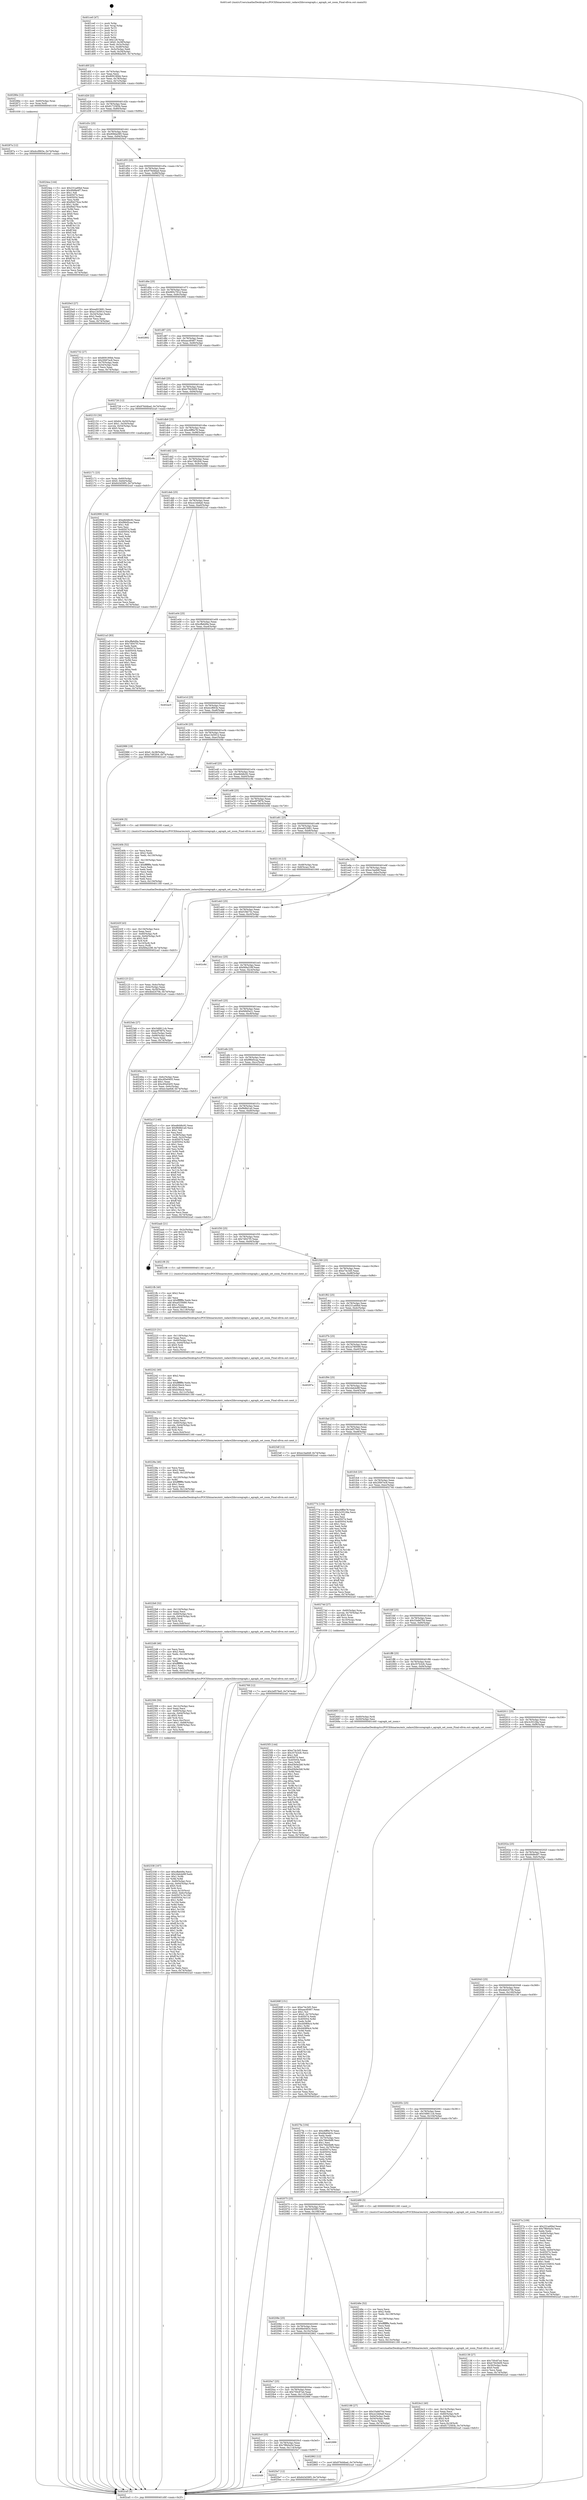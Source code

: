 digraph "0x401ce0" {
  label = "0x401ce0 (/mnt/c/Users/mathe/Desktop/tcc/POCII/binaries/extr_radare2librcoregraph.c_agraph_set_zoom_Final-ollvm.out::main(0))"
  labelloc = "t"
  node[shape=record]

  Entry [label="",width=0.3,height=0.3,shape=circle,fillcolor=black,style=filled]
  "0x401d0f" [label="{
     0x401d0f [23]\l
     | [instrs]\l
     &nbsp;&nbsp;0x401d0f \<+3\>: mov -0x74(%rbp),%eax\l
     &nbsp;&nbsp;0x401d12 \<+2\>: mov %eax,%ecx\l
     &nbsp;&nbsp;0x401d14 \<+6\>: sub $0x809190bb,%ecx\l
     &nbsp;&nbsp;0x401d1a \<+3\>: mov %eax,-0x78(%rbp)\l
     &nbsp;&nbsp;0x401d1d \<+3\>: mov %ecx,-0x7c(%rbp)\l
     &nbsp;&nbsp;0x401d20 \<+6\>: je 000000000040286e \<main+0xb8e\>\l
  }"]
  "0x40286e" [label="{
     0x40286e [12]\l
     | [instrs]\l
     &nbsp;&nbsp;0x40286e \<+4\>: mov -0x60(%rbp),%rax\l
     &nbsp;&nbsp;0x402872 \<+3\>: mov %rax,%rdi\l
     &nbsp;&nbsp;0x402875 \<+5\>: call 0000000000401030 \<free@plt\>\l
     | [calls]\l
     &nbsp;&nbsp;0x401030 \{1\} (unknown)\l
  }"]
  "0x401d26" [label="{
     0x401d26 [22]\l
     | [instrs]\l
     &nbsp;&nbsp;0x401d26 \<+5\>: jmp 0000000000401d2b \<main+0x4b\>\l
     &nbsp;&nbsp;0x401d2b \<+3\>: mov -0x78(%rbp),%eax\l
     &nbsp;&nbsp;0x401d2e \<+5\>: sub $0x8172583b,%eax\l
     &nbsp;&nbsp;0x401d33 \<+3\>: mov %eax,-0x80(%rbp)\l
     &nbsp;&nbsp;0x401d36 \<+6\>: je 00000000004024ea \<main+0x80a\>\l
  }"]
  Exit [label="",width=0.3,height=0.3,shape=circle,fillcolor=black,style=filled,peripheries=2]
  "0x4024ea" [label="{
     0x4024ea [144]\l
     | [instrs]\l
     &nbsp;&nbsp;0x4024ea \<+5\>: mov $0x231ad0bd,%eax\l
     &nbsp;&nbsp;0x4024ef \<+5\>: mov $0x49d8e4f7,%ecx\l
     &nbsp;&nbsp;0x4024f4 \<+2\>: mov $0x1,%dl\l
     &nbsp;&nbsp;0x4024f6 \<+7\>: mov 0x405074,%esi\l
     &nbsp;&nbsp;0x4024fd \<+7\>: mov 0x405054,%edi\l
     &nbsp;&nbsp;0x402504 \<+3\>: mov %esi,%r8d\l
     &nbsp;&nbsp;0x402507 \<+7\>: add $0xf0d276ce,%r8d\l
     &nbsp;&nbsp;0x40250e \<+4\>: sub $0x1,%r8d\l
     &nbsp;&nbsp;0x402512 \<+7\>: sub $0xf0d276ce,%r8d\l
     &nbsp;&nbsp;0x402519 \<+4\>: imul %r8d,%esi\l
     &nbsp;&nbsp;0x40251d \<+3\>: and $0x1,%esi\l
     &nbsp;&nbsp;0x402520 \<+3\>: cmp $0x0,%esi\l
     &nbsp;&nbsp;0x402523 \<+4\>: sete %r9b\l
     &nbsp;&nbsp;0x402527 \<+3\>: cmp $0xa,%edi\l
     &nbsp;&nbsp;0x40252a \<+4\>: setl %r10b\l
     &nbsp;&nbsp;0x40252e \<+3\>: mov %r9b,%r11b\l
     &nbsp;&nbsp;0x402531 \<+4\>: xor $0xff,%r11b\l
     &nbsp;&nbsp;0x402535 \<+3\>: mov %r10b,%bl\l
     &nbsp;&nbsp;0x402538 \<+3\>: xor $0xff,%bl\l
     &nbsp;&nbsp;0x40253b \<+3\>: xor $0x0,%dl\l
     &nbsp;&nbsp;0x40253e \<+3\>: mov %r11b,%r14b\l
     &nbsp;&nbsp;0x402541 \<+4\>: and $0x0,%r14b\l
     &nbsp;&nbsp;0x402545 \<+3\>: and %dl,%r9b\l
     &nbsp;&nbsp;0x402548 \<+3\>: mov %bl,%r15b\l
     &nbsp;&nbsp;0x40254b \<+4\>: and $0x0,%r15b\l
     &nbsp;&nbsp;0x40254f \<+3\>: and %dl,%r10b\l
     &nbsp;&nbsp;0x402552 \<+3\>: or %r9b,%r14b\l
     &nbsp;&nbsp;0x402555 \<+3\>: or %r10b,%r15b\l
     &nbsp;&nbsp;0x402558 \<+3\>: xor %r15b,%r14b\l
     &nbsp;&nbsp;0x40255b \<+3\>: or %bl,%r11b\l
     &nbsp;&nbsp;0x40255e \<+4\>: xor $0xff,%r11b\l
     &nbsp;&nbsp;0x402562 \<+3\>: or $0x0,%dl\l
     &nbsp;&nbsp;0x402565 \<+3\>: and %dl,%r11b\l
     &nbsp;&nbsp;0x402568 \<+3\>: or %r11b,%r14b\l
     &nbsp;&nbsp;0x40256b \<+4\>: test $0x1,%r14b\l
     &nbsp;&nbsp;0x40256f \<+3\>: cmovne %ecx,%eax\l
     &nbsp;&nbsp;0x402572 \<+3\>: mov %eax,-0x74(%rbp)\l
     &nbsp;&nbsp;0x402575 \<+5\>: jmp 0000000000402ca5 \<main+0xfc5\>\l
  }"]
  "0x401d3c" [label="{
     0x401d3c [25]\l
     | [instrs]\l
     &nbsp;&nbsp;0x401d3c \<+5\>: jmp 0000000000401d41 \<main+0x61\>\l
     &nbsp;&nbsp;0x401d41 \<+3\>: mov -0x78(%rbp),%eax\l
     &nbsp;&nbsp;0x401d44 \<+5\>: sub $0x908da585,%eax\l
     &nbsp;&nbsp;0x401d49 \<+6\>: mov %eax,-0x84(%rbp)\l
     &nbsp;&nbsp;0x401d4f \<+6\>: je 00000000004020e3 \<main+0x403\>\l
  }"]
  "0x40287a" [label="{
     0x40287a [12]\l
     | [instrs]\l
     &nbsp;&nbsp;0x40287a \<+7\>: movl $0xdccf663e,-0x74(%rbp)\l
     &nbsp;&nbsp;0x402881 \<+5\>: jmp 0000000000402ca5 \<main+0xfc5\>\l
  }"]
  "0x4020e3" [label="{
     0x4020e3 [27]\l
     | [instrs]\l
     &nbsp;&nbsp;0x4020e3 \<+5\>: mov $0xea923681,%eax\l
     &nbsp;&nbsp;0x4020e8 \<+5\>: mov $0xe13e5914,%ecx\l
     &nbsp;&nbsp;0x4020ed \<+3\>: mov -0x34(%rbp),%edx\l
     &nbsp;&nbsp;0x4020f0 \<+3\>: cmp $0x2,%edx\l
     &nbsp;&nbsp;0x4020f3 \<+3\>: cmovne %ecx,%eax\l
     &nbsp;&nbsp;0x4020f6 \<+3\>: mov %eax,-0x74(%rbp)\l
     &nbsp;&nbsp;0x4020f9 \<+5\>: jmp 0000000000402ca5 \<main+0xfc5\>\l
  }"]
  "0x401d55" [label="{
     0x401d55 [25]\l
     | [instrs]\l
     &nbsp;&nbsp;0x401d55 \<+5\>: jmp 0000000000401d5a \<main+0x7a\>\l
     &nbsp;&nbsp;0x401d5a \<+3\>: mov -0x78(%rbp),%eax\l
     &nbsp;&nbsp;0x401d5d \<+5\>: sub $0x976d4bad,%eax\l
     &nbsp;&nbsp;0x401d62 \<+6\>: mov %eax,-0x88(%rbp)\l
     &nbsp;&nbsp;0x401d68 \<+6\>: je 0000000000402732 \<main+0xa52\>\l
  }"]
  "0x402ca5" [label="{
     0x402ca5 [5]\l
     | [instrs]\l
     &nbsp;&nbsp;0x402ca5 \<+5\>: jmp 0000000000401d0f \<main+0x2f\>\l
  }"]
  "0x401ce0" [label="{
     0x401ce0 [47]\l
     | [instrs]\l
     &nbsp;&nbsp;0x401ce0 \<+1\>: push %rbp\l
     &nbsp;&nbsp;0x401ce1 \<+3\>: mov %rsp,%rbp\l
     &nbsp;&nbsp;0x401ce4 \<+2\>: push %r15\l
     &nbsp;&nbsp;0x401ce6 \<+2\>: push %r14\l
     &nbsp;&nbsp;0x401ce8 \<+2\>: push %r13\l
     &nbsp;&nbsp;0x401cea \<+2\>: push %r12\l
     &nbsp;&nbsp;0x401cec \<+1\>: push %rbx\l
     &nbsp;&nbsp;0x401ced \<+7\>: sub $0x128,%rsp\l
     &nbsp;&nbsp;0x401cf4 \<+7\>: movl $0x0,-0x38(%rbp)\l
     &nbsp;&nbsp;0x401cfb \<+3\>: mov %edi,-0x3c(%rbp)\l
     &nbsp;&nbsp;0x401cfe \<+4\>: mov %rsi,-0x48(%rbp)\l
     &nbsp;&nbsp;0x401d02 \<+3\>: mov -0x3c(%rbp),%edi\l
     &nbsp;&nbsp;0x401d05 \<+3\>: mov %edi,-0x34(%rbp)\l
     &nbsp;&nbsp;0x401d08 \<+7\>: movl $0x908da585,-0x74(%rbp)\l
  }"]
  "0x402768" [label="{
     0x402768 [12]\l
     | [instrs]\l
     &nbsp;&nbsp;0x402768 \<+7\>: movl $0x2ef576e5,-0x74(%rbp)\l
     &nbsp;&nbsp;0x40276f \<+5\>: jmp 0000000000402ca5 \<main+0xfc5\>\l
  }"]
  "0x402732" [label="{
     0x402732 [27]\l
     | [instrs]\l
     &nbsp;&nbsp;0x402732 \<+5\>: mov $0x809190bb,%eax\l
     &nbsp;&nbsp;0x402737 \<+5\>: mov $0x2f497ec8,%ecx\l
     &nbsp;&nbsp;0x40273c \<+3\>: mov -0x70(%rbp),%edx\l
     &nbsp;&nbsp;0x40273f \<+3\>: cmp -0x54(%rbp),%edx\l
     &nbsp;&nbsp;0x402742 \<+3\>: cmovl %ecx,%eax\l
     &nbsp;&nbsp;0x402745 \<+3\>: mov %eax,-0x74(%rbp)\l
     &nbsp;&nbsp;0x402748 \<+5\>: jmp 0000000000402ca5 \<main+0xfc5\>\l
  }"]
  "0x401d6e" [label="{
     0x401d6e [25]\l
     | [instrs]\l
     &nbsp;&nbsp;0x401d6e \<+5\>: jmp 0000000000401d73 \<main+0x93\>\l
     &nbsp;&nbsp;0x401d73 \<+3\>: mov -0x78(%rbp),%eax\l
     &nbsp;&nbsp;0x401d76 \<+5\>: sub $0x985c791d,%eax\l
     &nbsp;&nbsp;0x401d7b \<+6\>: mov %eax,-0x8c(%rbp)\l
     &nbsp;&nbsp;0x401d81 \<+6\>: je 0000000000402892 \<main+0xbb2\>\l
  }"]
  "0x40268f" [label="{
     0x40268f [151]\l
     | [instrs]\l
     &nbsp;&nbsp;0x40268f \<+5\>: mov $0xe74c3d5,%esi\l
     &nbsp;&nbsp;0x402694 \<+5\>: mov $0xaacd0467,%eax\l
     &nbsp;&nbsp;0x402699 \<+2\>: mov $0x1,%cl\l
     &nbsp;&nbsp;0x40269b \<+7\>: movl $0x0,-0x70(%rbp)\l
     &nbsp;&nbsp;0x4026a2 \<+7\>: mov 0x405074,%edx\l
     &nbsp;&nbsp;0x4026a9 \<+8\>: mov 0x405054,%r8d\l
     &nbsp;&nbsp;0x4026b1 \<+3\>: mov %edx,%r9d\l
     &nbsp;&nbsp;0x4026b4 \<+7\>: sub $0x4408f4c4,%r9d\l
     &nbsp;&nbsp;0x4026bb \<+4\>: sub $0x1,%r9d\l
     &nbsp;&nbsp;0x4026bf \<+7\>: add $0x4408f4c4,%r9d\l
     &nbsp;&nbsp;0x4026c6 \<+4\>: imul %r9d,%edx\l
     &nbsp;&nbsp;0x4026ca \<+3\>: and $0x1,%edx\l
     &nbsp;&nbsp;0x4026cd \<+3\>: cmp $0x0,%edx\l
     &nbsp;&nbsp;0x4026d0 \<+4\>: sete %r10b\l
     &nbsp;&nbsp;0x4026d4 \<+4\>: cmp $0xa,%r8d\l
     &nbsp;&nbsp;0x4026d8 \<+4\>: setl %r11b\l
     &nbsp;&nbsp;0x4026dc \<+3\>: mov %r10b,%bl\l
     &nbsp;&nbsp;0x4026df \<+3\>: xor $0xff,%bl\l
     &nbsp;&nbsp;0x4026e2 \<+3\>: mov %r11b,%r14b\l
     &nbsp;&nbsp;0x4026e5 \<+4\>: xor $0xff,%r14b\l
     &nbsp;&nbsp;0x4026e9 \<+3\>: xor $0x0,%cl\l
     &nbsp;&nbsp;0x4026ec \<+3\>: mov %bl,%r15b\l
     &nbsp;&nbsp;0x4026ef \<+4\>: and $0x0,%r15b\l
     &nbsp;&nbsp;0x4026f3 \<+3\>: and %cl,%r10b\l
     &nbsp;&nbsp;0x4026f6 \<+3\>: mov %r14b,%r12b\l
     &nbsp;&nbsp;0x4026f9 \<+4\>: and $0x0,%r12b\l
     &nbsp;&nbsp;0x4026fd \<+3\>: and %cl,%r11b\l
     &nbsp;&nbsp;0x402700 \<+3\>: or %r10b,%r15b\l
     &nbsp;&nbsp;0x402703 \<+3\>: or %r11b,%r12b\l
     &nbsp;&nbsp;0x402706 \<+3\>: xor %r12b,%r15b\l
     &nbsp;&nbsp;0x402709 \<+3\>: or %r14b,%bl\l
     &nbsp;&nbsp;0x40270c \<+3\>: xor $0xff,%bl\l
     &nbsp;&nbsp;0x40270f \<+3\>: or $0x0,%cl\l
     &nbsp;&nbsp;0x402712 \<+2\>: and %cl,%bl\l
     &nbsp;&nbsp;0x402714 \<+3\>: or %bl,%r15b\l
     &nbsp;&nbsp;0x402717 \<+4\>: test $0x1,%r15b\l
     &nbsp;&nbsp;0x40271b \<+3\>: cmovne %eax,%esi\l
     &nbsp;&nbsp;0x40271e \<+3\>: mov %esi,-0x74(%rbp)\l
     &nbsp;&nbsp;0x402721 \<+5\>: jmp 0000000000402ca5 \<main+0xfc5\>\l
  }"]
  "0x402892" [label="{
     0x402892\l
  }", style=dashed]
  "0x401d87" [label="{
     0x401d87 [25]\l
     | [instrs]\l
     &nbsp;&nbsp;0x401d87 \<+5\>: jmp 0000000000401d8c \<main+0xac\>\l
     &nbsp;&nbsp;0x401d8c \<+3\>: mov -0x78(%rbp),%eax\l
     &nbsp;&nbsp;0x401d8f \<+5\>: sub $0xaacd0467,%eax\l
     &nbsp;&nbsp;0x401d94 \<+6\>: mov %eax,-0x90(%rbp)\l
     &nbsp;&nbsp;0x401d9a \<+6\>: je 0000000000402726 \<main+0xa46\>\l
  }"]
  "0x4020d9" [label="{
     0x4020d9\l
  }", style=dashed]
  "0x402726" [label="{
     0x402726 [12]\l
     | [instrs]\l
     &nbsp;&nbsp;0x402726 \<+7\>: movl $0x976d4bad,-0x74(%rbp)\l
     &nbsp;&nbsp;0x40272d \<+5\>: jmp 0000000000402ca5 \<main+0xfc5\>\l
  }"]
  "0x401da0" [label="{
     0x401da0 [25]\l
     | [instrs]\l
     &nbsp;&nbsp;0x401da0 \<+5\>: jmp 0000000000401da5 \<main+0xc5\>\l
     &nbsp;&nbsp;0x401da5 \<+3\>: mov -0x78(%rbp),%eax\l
     &nbsp;&nbsp;0x401da8 \<+5\>: sub $0xb7943b09,%eax\l
     &nbsp;&nbsp;0x401dad \<+6\>: mov %eax,-0x94(%rbp)\l
     &nbsp;&nbsp;0x401db3 \<+6\>: je 0000000000402153 \<main+0x473\>\l
  }"]
  "0x4025e7" [label="{
     0x4025e7 [12]\l
     | [instrs]\l
     &nbsp;&nbsp;0x4025e7 \<+7\>: movl $0x643d39f3,-0x74(%rbp)\l
     &nbsp;&nbsp;0x4025ee \<+5\>: jmp 0000000000402ca5 \<main+0xfc5\>\l
  }"]
  "0x402153" [label="{
     0x402153 [30]\l
     | [instrs]\l
     &nbsp;&nbsp;0x402153 \<+7\>: movl $0x64,-0x50(%rbp)\l
     &nbsp;&nbsp;0x40215a \<+7\>: movl $0x1,-0x54(%rbp)\l
     &nbsp;&nbsp;0x402161 \<+4\>: movslq -0x54(%rbp),%rax\l
     &nbsp;&nbsp;0x402165 \<+4\>: shl $0x5,%rax\l
     &nbsp;&nbsp;0x402169 \<+3\>: mov %rax,%rdi\l
     &nbsp;&nbsp;0x40216c \<+5\>: call 0000000000401050 \<malloc@plt\>\l
     | [calls]\l
     &nbsp;&nbsp;0x401050 \{1\} (unknown)\l
  }"]
  "0x401db9" [label="{
     0x401db9 [25]\l
     | [instrs]\l
     &nbsp;&nbsp;0x401db9 \<+5\>: jmp 0000000000401dbe \<main+0xde\>\l
     &nbsp;&nbsp;0x401dbe \<+3\>: mov -0x78(%rbp),%eax\l
     &nbsp;&nbsp;0x401dc1 \<+5\>: sub $0xc6ff0e78,%eax\l
     &nbsp;&nbsp;0x401dc6 \<+6\>: mov %eax,-0x98(%rbp)\l
     &nbsp;&nbsp;0x401dcc \<+6\>: je 0000000000402c6c \<main+0xf8c\>\l
  }"]
  "0x4020c0" [label="{
     0x4020c0 [25]\l
     | [instrs]\l
     &nbsp;&nbsp;0x4020c0 \<+5\>: jmp 00000000004020c5 \<main+0x3e5\>\l
     &nbsp;&nbsp;0x4020c5 \<+3\>: mov -0x78(%rbp),%eax\l
     &nbsp;&nbsp;0x4020c8 \<+5\>: sub $0x7f6b0a5d,%eax\l
     &nbsp;&nbsp;0x4020cd \<+6\>: mov %eax,-0x114(%rbp)\l
     &nbsp;&nbsp;0x4020d3 \<+6\>: je 00000000004025e7 \<main+0x907\>\l
  }"]
  "0x402c6c" [label="{
     0x402c6c\l
  }", style=dashed]
  "0x401dd2" [label="{
     0x401dd2 [25]\l
     | [instrs]\l
     &nbsp;&nbsp;0x401dd2 \<+5\>: jmp 0000000000401dd7 \<main+0xf7\>\l
     &nbsp;&nbsp;0x401dd7 \<+3\>: mov -0x78(%rbp),%eax\l
     &nbsp;&nbsp;0x401dda \<+5\>: sub $0xc7d62fc6,%eax\l
     &nbsp;&nbsp;0x401ddf \<+6\>: mov %eax,-0x9c(%rbp)\l
     &nbsp;&nbsp;0x401de5 \<+6\>: je 0000000000402999 \<main+0xcb9\>\l
  }"]
  "0x402886" [label="{
     0x402886\l
  }", style=dashed]
  "0x402999" [label="{
     0x402999 [134]\l
     | [instrs]\l
     &nbsp;&nbsp;0x402999 \<+5\>: mov $0xe8d48c92,%eax\l
     &nbsp;&nbsp;0x40299e \<+5\>: mov $0xf96d5caa,%ecx\l
     &nbsp;&nbsp;0x4029a3 \<+2\>: mov $0x1,%dl\l
     &nbsp;&nbsp;0x4029a5 \<+2\>: xor %esi,%esi\l
     &nbsp;&nbsp;0x4029a7 \<+7\>: mov 0x405074,%edi\l
     &nbsp;&nbsp;0x4029ae \<+8\>: mov 0x405054,%r8d\l
     &nbsp;&nbsp;0x4029b6 \<+3\>: sub $0x1,%esi\l
     &nbsp;&nbsp;0x4029b9 \<+3\>: mov %edi,%r9d\l
     &nbsp;&nbsp;0x4029bc \<+3\>: add %esi,%r9d\l
     &nbsp;&nbsp;0x4029bf \<+4\>: imul %r9d,%edi\l
     &nbsp;&nbsp;0x4029c3 \<+3\>: and $0x1,%edi\l
     &nbsp;&nbsp;0x4029c6 \<+3\>: cmp $0x0,%edi\l
     &nbsp;&nbsp;0x4029c9 \<+4\>: sete %r10b\l
     &nbsp;&nbsp;0x4029cd \<+4\>: cmp $0xa,%r8d\l
     &nbsp;&nbsp;0x4029d1 \<+4\>: setl %r11b\l
     &nbsp;&nbsp;0x4029d5 \<+3\>: mov %r10b,%bl\l
     &nbsp;&nbsp;0x4029d8 \<+3\>: xor $0xff,%bl\l
     &nbsp;&nbsp;0x4029db \<+3\>: mov %r11b,%r14b\l
     &nbsp;&nbsp;0x4029de \<+4\>: xor $0xff,%r14b\l
     &nbsp;&nbsp;0x4029e2 \<+3\>: xor $0x1,%dl\l
     &nbsp;&nbsp;0x4029e5 \<+3\>: mov %bl,%r15b\l
     &nbsp;&nbsp;0x4029e8 \<+4\>: and $0xff,%r15b\l
     &nbsp;&nbsp;0x4029ec \<+3\>: and %dl,%r10b\l
     &nbsp;&nbsp;0x4029ef \<+3\>: mov %r14b,%r12b\l
     &nbsp;&nbsp;0x4029f2 \<+4\>: and $0xff,%r12b\l
     &nbsp;&nbsp;0x4029f6 \<+3\>: and %dl,%r11b\l
     &nbsp;&nbsp;0x4029f9 \<+3\>: or %r10b,%r15b\l
     &nbsp;&nbsp;0x4029fc \<+3\>: or %r11b,%r12b\l
     &nbsp;&nbsp;0x4029ff \<+3\>: xor %r12b,%r15b\l
     &nbsp;&nbsp;0x402a02 \<+3\>: or %r14b,%bl\l
     &nbsp;&nbsp;0x402a05 \<+3\>: xor $0xff,%bl\l
     &nbsp;&nbsp;0x402a08 \<+3\>: or $0x1,%dl\l
     &nbsp;&nbsp;0x402a0b \<+2\>: and %dl,%bl\l
     &nbsp;&nbsp;0x402a0d \<+3\>: or %bl,%r15b\l
     &nbsp;&nbsp;0x402a10 \<+4\>: test $0x1,%r15b\l
     &nbsp;&nbsp;0x402a14 \<+3\>: cmovne %ecx,%eax\l
     &nbsp;&nbsp;0x402a17 \<+3\>: mov %eax,-0x74(%rbp)\l
     &nbsp;&nbsp;0x402a1a \<+5\>: jmp 0000000000402ca5 \<main+0xfc5\>\l
  }"]
  "0x401deb" [label="{
     0x401deb [25]\l
     | [instrs]\l
     &nbsp;&nbsp;0x401deb \<+5\>: jmp 0000000000401df0 \<main+0x110\>\l
     &nbsp;&nbsp;0x401df0 \<+3\>: mov -0x78(%rbp),%eax\l
     &nbsp;&nbsp;0x401df3 \<+5\>: sub $0xce1bb6a6,%eax\l
     &nbsp;&nbsp;0x401df8 \<+6\>: mov %eax,-0xa0(%rbp)\l
     &nbsp;&nbsp;0x401dfe \<+6\>: je 00000000004021a3 \<main+0x4c3\>\l
  }"]
  "0x4020a7" [label="{
     0x4020a7 [25]\l
     | [instrs]\l
     &nbsp;&nbsp;0x4020a7 \<+5\>: jmp 00000000004020ac \<main+0x3cc\>\l
     &nbsp;&nbsp;0x4020ac \<+3\>: mov -0x78(%rbp),%eax\l
     &nbsp;&nbsp;0x4020af \<+5\>: sub $0x750c87a4,%eax\l
     &nbsp;&nbsp;0x4020b4 \<+6\>: mov %eax,-0x110(%rbp)\l
     &nbsp;&nbsp;0x4020ba \<+6\>: je 0000000000402886 \<main+0xba6\>\l
  }"]
  "0x4021a3" [label="{
     0x4021a3 [83]\l
     | [instrs]\l
     &nbsp;&nbsp;0x4021a3 \<+5\>: mov $0xcffa6d9a,%eax\l
     &nbsp;&nbsp;0x4021a8 \<+5\>: mov $0x7d047f3,%ecx\l
     &nbsp;&nbsp;0x4021ad \<+2\>: xor %edx,%edx\l
     &nbsp;&nbsp;0x4021af \<+7\>: mov 0x405074,%esi\l
     &nbsp;&nbsp;0x4021b6 \<+7\>: mov 0x405054,%edi\l
     &nbsp;&nbsp;0x4021bd \<+3\>: sub $0x1,%edx\l
     &nbsp;&nbsp;0x4021c0 \<+3\>: mov %esi,%r8d\l
     &nbsp;&nbsp;0x4021c3 \<+3\>: add %edx,%r8d\l
     &nbsp;&nbsp;0x4021c6 \<+4\>: imul %r8d,%esi\l
     &nbsp;&nbsp;0x4021ca \<+3\>: and $0x1,%esi\l
     &nbsp;&nbsp;0x4021cd \<+3\>: cmp $0x0,%esi\l
     &nbsp;&nbsp;0x4021d0 \<+4\>: sete %r9b\l
     &nbsp;&nbsp;0x4021d4 \<+3\>: cmp $0xa,%edi\l
     &nbsp;&nbsp;0x4021d7 \<+4\>: setl %r10b\l
     &nbsp;&nbsp;0x4021db \<+3\>: mov %r9b,%r11b\l
     &nbsp;&nbsp;0x4021de \<+3\>: and %r10b,%r11b\l
     &nbsp;&nbsp;0x4021e1 \<+3\>: xor %r10b,%r9b\l
     &nbsp;&nbsp;0x4021e4 \<+3\>: or %r9b,%r11b\l
     &nbsp;&nbsp;0x4021e7 \<+4\>: test $0x1,%r11b\l
     &nbsp;&nbsp;0x4021eb \<+3\>: cmovne %ecx,%eax\l
     &nbsp;&nbsp;0x4021ee \<+3\>: mov %eax,-0x74(%rbp)\l
     &nbsp;&nbsp;0x4021f1 \<+5\>: jmp 0000000000402ca5 \<main+0xfc5\>\l
  }"]
  "0x401e04" [label="{
     0x401e04 [25]\l
     | [instrs]\l
     &nbsp;&nbsp;0x401e04 \<+5\>: jmp 0000000000401e09 \<main+0x129\>\l
     &nbsp;&nbsp;0x401e09 \<+3\>: mov -0x78(%rbp),%eax\l
     &nbsp;&nbsp;0x401e0c \<+5\>: sub $0xcffa6d9a,%eax\l
     &nbsp;&nbsp;0x401e11 \<+6\>: mov %eax,-0xa4(%rbp)\l
     &nbsp;&nbsp;0x401e17 \<+6\>: je 0000000000402ac0 \<main+0xde0\>\l
  }"]
  "0x402862" [label="{
     0x402862 [12]\l
     | [instrs]\l
     &nbsp;&nbsp;0x402862 \<+7\>: movl $0x976d4bad,-0x74(%rbp)\l
     &nbsp;&nbsp;0x402869 \<+5\>: jmp 0000000000402ca5 \<main+0xfc5\>\l
  }"]
  "0x402ac0" [label="{
     0x402ac0\l
  }", style=dashed]
  "0x401e1d" [label="{
     0x401e1d [25]\l
     | [instrs]\l
     &nbsp;&nbsp;0x401e1d \<+5\>: jmp 0000000000401e22 \<main+0x142\>\l
     &nbsp;&nbsp;0x401e22 \<+3\>: mov -0x78(%rbp),%eax\l
     &nbsp;&nbsp;0x401e25 \<+5\>: sub $0xdccf663e,%eax\l
     &nbsp;&nbsp;0x401e2a \<+6\>: mov %eax,-0xa8(%rbp)\l
     &nbsp;&nbsp;0x401e30 \<+6\>: je 0000000000402986 \<main+0xca6\>\l
  }"]
  "0x4024c2" [label="{
     0x4024c2 [40]\l
     | [instrs]\l
     &nbsp;&nbsp;0x4024c2 \<+6\>: mov -0x13c(%rbp),%ecx\l
     &nbsp;&nbsp;0x4024c8 \<+3\>: imul %eax,%ecx\l
     &nbsp;&nbsp;0x4024cb \<+4\>: mov -0x60(%rbp),%r8\l
     &nbsp;&nbsp;0x4024cf \<+4\>: movslq -0x64(%rbp),%r9\l
     &nbsp;&nbsp;0x4024d3 \<+4\>: shl $0x5,%r9\l
     &nbsp;&nbsp;0x4024d7 \<+3\>: add %r9,%r8\l
     &nbsp;&nbsp;0x4024da \<+4\>: mov %ecx,0x18(%r8)\l
     &nbsp;&nbsp;0x4024de \<+7\>: movl $0x8172583b,-0x74(%rbp)\l
     &nbsp;&nbsp;0x4024e5 \<+5\>: jmp 0000000000402ca5 \<main+0xfc5\>\l
  }"]
  "0x402986" [label="{
     0x402986 [19]\l
     | [instrs]\l
     &nbsp;&nbsp;0x402986 \<+7\>: movl $0x0,-0x38(%rbp)\l
     &nbsp;&nbsp;0x40298d \<+7\>: movl $0xc7d62fc6,-0x74(%rbp)\l
     &nbsp;&nbsp;0x402994 \<+5\>: jmp 0000000000402ca5 \<main+0xfc5\>\l
  }"]
  "0x401e36" [label="{
     0x401e36 [25]\l
     | [instrs]\l
     &nbsp;&nbsp;0x401e36 \<+5\>: jmp 0000000000401e3b \<main+0x15b\>\l
     &nbsp;&nbsp;0x401e3b \<+3\>: mov -0x78(%rbp),%eax\l
     &nbsp;&nbsp;0x401e3e \<+5\>: sub $0xe13e5914,%eax\l
     &nbsp;&nbsp;0x401e43 \<+6\>: mov %eax,-0xac(%rbp)\l
     &nbsp;&nbsp;0x401e49 \<+6\>: je 00000000004020fe \<main+0x41e\>\l
  }"]
  "0x40248e" [label="{
     0x40248e [52]\l
     | [instrs]\l
     &nbsp;&nbsp;0x40248e \<+2\>: xor %ecx,%ecx\l
     &nbsp;&nbsp;0x402490 \<+5\>: mov $0x2,%edx\l
     &nbsp;&nbsp;0x402495 \<+6\>: mov %edx,-0x138(%rbp)\l
     &nbsp;&nbsp;0x40249b \<+1\>: cltd\l
     &nbsp;&nbsp;0x40249c \<+6\>: mov -0x138(%rbp),%esi\l
     &nbsp;&nbsp;0x4024a2 \<+2\>: idiv %esi\l
     &nbsp;&nbsp;0x4024a4 \<+6\>: imul $0xfffffffe,%edx,%edx\l
     &nbsp;&nbsp;0x4024aa \<+2\>: mov %ecx,%edi\l
     &nbsp;&nbsp;0x4024ac \<+2\>: sub %edx,%edi\l
     &nbsp;&nbsp;0x4024ae \<+2\>: mov %ecx,%edx\l
     &nbsp;&nbsp;0x4024b0 \<+3\>: sub $0x1,%edx\l
     &nbsp;&nbsp;0x4024b3 \<+2\>: add %edx,%edi\l
     &nbsp;&nbsp;0x4024b5 \<+2\>: sub %edi,%ecx\l
     &nbsp;&nbsp;0x4024b7 \<+6\>: mov %ecx,-0x13c(%rbp)\l
     &nbsp;&nbsp;0x4024bd \<+5\>: call 0000000000401160 \<next_i\>\l
     | [calls]\l
     &nbsp;&nbsp;0x401160 \{1\} (/mnt/c/Users/mathe/Desktop/tcc/POCII/binaries/extr_radare2librcoregraph.c_agraph_set_zoom_Final-ollvm.out::next_i)\l
  }"]
  "0x4020fe" [label="{
     0x4020fe\l
  }", style=dashed]
  "0x401e4f" [label="{
     0x401e4f [25]\l
     | [instrs]\l
     &nbsp;&nbsp;0x401e4f \<+5\>: jmp 0000000000401e54 \<main+0x174\>\l
     &nbsp;&nbsp;0x401e54 \<+3\>: mov -0x78(%rbp),%eax\l
     &nbsp;&nbsp;0x401e57 \<+5\>: sub $0xe8d48c92,%eax\l
     &nbsp;&nbsp;0x401e5c \<+6\>: mov %eax,-0xb0(%rbp)\l
     &nbsp;&nbsp;0x401e62 \<+6\>: je 0000000000402c9e \<main+0xfbe\>\l
  }"]
  "0x40243f" [label="{
     0x40243f [43]\l
     | [instrs]\l
     &nbsp;&nbsp;0x40243f \<+6\>: mov -0x134(%rbp),%ecx\l
     &nbsp;&nbsp;0x402445 \<+3\>: imul %eax,%ecx\l
     &nbsp;&nbsp;0x402448 \<+4\>: mov -0x60(%rbp),%r8\l
     &nbsp;&nbsp;0x40244c \<+4\>: movslq -0x64(%rbp),%r9\l
     &nbsp;&nbsp;0x402450 \<+4\>: shl $0x5,%r9\l
     &nbsp;&nbsp;0x402454 \<+3\>: add %r9,%r8\l
     &nbsp;&nbsp;0x402457 \<+4\>: mov 0x10(%r8),%r8\l
     &nbsp;&nbsp;0x40245b \<+3\>: mov %ecx,(%r8)\l
     &nbsp;&nbsp;0x40245e \<+7\>: movl $0xf49a229f,-0x74(%rbp)\l
     &nbsp;&nbsp;0x402465 \<+5\>: jmp 0000000000402ca5 \<main+0xfc5\>\l
  }"]
  "0x402c9e" [label="{
     0x402c9e\l
  }", style=dashed]
  "0x401e68" [label="{
     0x401e68 [25]\l
     | [instrs]\l
     &nbsp;&nbsp;0x401e68 \<+5\>: jmp 0000000000401e6d \<main+0x18d\>\l
     &nbsp;&nbsp;0x401e6d \<+3\>: mov -0x78(%rbp),%eax\l
     &nbsp;&nbsp;0x401e70 \<+5\>: sub $0xe9f78f7b,%eax\l
     &nbsp;&nbsp;0x401e75 \<+6\>: mov %eax,-0xb4(%rbp)\l
     &nbsp;&nbsp;0x401e7b \<+6\>: je 0000000000402406 \<main+0x726\>\l
  }"]
  "0x40240b" [label="{
     0x40240b [52]\l
     | [instrs]\l
     &nbsp;&nbsp;0x40240b \<+2\>: xor %ecx,%ecx\l
     &nbsp;&nbsp;0x40240d \<+5\>: mov $0x2,%edx\l
     &nbsp;&nbsp;0x402412 \<+6\>: mov %edx,-0x130(%rbp)\l
     &nbsp;&nbsp;0x402418 \<+1\>: cltd\l
     &nbsp;&nbsp;0x402419 \<+6\>: mov -0x130(%rbp),%esi\l
     &nbsp;&nbsp;0x40241f \<+2\>: idiv %esi\l
     &nbsp;&nbsp;0x402421 \<+6\>: imul $0xfffffffe,%edx,%edx\l
     &nbsp;&nbsp;0x402427 \<+2\>: mov %ecx,%edi\l
     &nbsp;&nbsp;0x402429 \<+2\>: sub %edx,%edi\l
     &nbsp;&nbsp;0x40242b \<+2\>: mov %ecx,%edx\l
     &nbsp;&nbsp;0x40242d \<+3\>: sub $0x1,%edx\l
     &nbsp;&nbsp;0x402430 \<+2\>: add %edx,%edi\l
     &nbsp;&nbsp;0x402432 \<+2\>: sub %edi,%ecx\l
     &nbsp;&nbsp;0x402434 \<+6\>: mov %ecx,-0x134(%rbp)\l
     &nbsp;&nbsp;0x40243a \<+5\>: call 0000000000401160 \<next_i\>\l
     | [calls]\l
     &nbsp;&nbsp;0x401160 \{1\} (/mnt/c/Users/mathe/Desktop/tcc/POCII/binaries/extr_radare2librcoregraph.c_agraph_set_zoom_Final-ollvm.out::next_i)\l
  }"]
  "0x402406" [label="{
     0x402406 [5]\l
     | [instrs]\l
     &nbsp;&nbsp;0x402406 \<+5\>: call 0000000000401160 \<next_i\>\l
     | [calls]\l
     &nbsp;&nbsp;0x401160 \{1\} (/mnt/c/Users/mathe/Desktop/tcc/POCII/binaries/extr_radare2librcoregraph.c_agraph_set_zoom_Final-ollvm.out::next_i)\l
  }"]
  "0x401e81" [label="{
     0x401e81 [25]\l
     | [instrs]\l
     &nbsp;&nbsp;0x401e81 \<+5\>: jmp 0000000000401e86 \<main+0x1a6\>\l
     &nbsp;&nbsp;0x401e86 \<+3\>: mov -0x78(%rbp),%eax\l
     &nbsp;&nbsp;0x401e89 \<+5\>: sub $0xea923681,%eax\l
     &nbsp;&nbsp;0x401e8e \<+6\>: mov %eax,-0xb8(%rbp)\l
     &nbsp;&nbsp;0x401e94 \<+6\>: je 0000000000402116 \<main+0x436\>\l
  }"]
  "0x402338" [label="{
     0x402338 [167]\l
     | [instrs]\l
     &nbsp;&nbsp;0x402338 \<+5\>: mov $0xcffa6d9a,%ecx\l
     &nbsp;&nbsp;0x40233d \<+5\>: mov $0x2deb4d9f,%edx\l
     &nbsp;&nbsp;0x402342 \<+3\>: mov $0x1,%r9b\l
     &nbsp;&nbsp;0x402345 \<+3\>: xor %r8d,%r8d\l
     &nbsp;&nbsp;0x402348 \<+4\>: mov -0x60(%rbp),%rsi\l
     &nbsp;&nbsp;0x40234c \<+4\>: movslq -0x64(%rbp),%rdi\l
     &nbsp;&nbsp;0x402350 \<+4\>: shl $0x5,%rdi\l
     &nbsp;&nbsp;0x402354 \<+3\>: add %rdi,%rsi\l
     &nbsp;&nbsp;0x402357 \<+4\>: mov %rax,0x10(%rsi)\l
     &nbsp;&nbsp;0x40235b \<+7\>: movl $0x0,-0x6c(%rbp)\l
     &nbsp;&nbsp;0x402362 \<+8\>: mov 0x405074,%r10d\l
     &nbsp;&nbsp;0x40236a \<+8\>: mov 0x405054,%r11d\l
     &nbsp;&nbsp;0x402372 \<+4\>: sub $0x1,%r8d\l
     &nbsp;&nbsp;0x402376 \<+3\>: mov %r10d,%ebx\l
     &nbsp;&nbsp;0x402379 \<+3\>: add %r8d,%ebx\l
     &nbsp;&nbsp;0x40237c \<+4\>: imul %ebx,%r10d\l
     &nbsp;&nbsp;0x402380 \<+4\>: and $0x1,%r10d\l
     &nbsp;&nbsp;0x402384 \<+4\>: cmp $0x0,%r10d\l
     &nbsp;&nbsp;0x402388 \<+4\>: sete %r14b\l
     &nbsp;&nbsp;0x40238c \<+4\>: cmp $0xa,%r11d\l
     &nbsp;&nbsp;0x402390 \<+4\>: setl %r15b\l
     &nbsp;&nbsp;0x402394 \<+3\>: mov %r14b,%r12b\l
     &nbsp;&nbsp;0x402397 \<+4\>: xor $0xff,%r12b\l
     &nbsp;&nbsp;0x40239b \<+3\>: mov %r15b,%r13b\l
     &nbsp;&nbsp;0x40239e \<+4\>: xor $0xff,%r13b\l
     &nbsp;&nbsp;0x4023a2 \<+4\>: xor $0x1,%r9b\l
     &nbsp;&nbsp;0x4023a6 \<+3\>: mov %r12b,%al\l
     &nbsp;&nbsp;0x4023a9 \<+2\>: and $0xff,%al\l
     &nbsp;&nbsp;0x4023ab \<+3\>: and %r9b,%r14b\l
     &nbsp;&nbsp;0x4023ae \<+3\>: mov %r13b,%sil\l
     &nbsp;&nbsp;0x4023b1 \<+4\>: and $0xff,%sil\l
     &nbsp;&nbsp;0x4023b5 \<+3\>: and %r9b,%r15b\l
     &nbsp;&nbsp;0x4023b8 \<+3\>: or %r14b,%al\l
     &nbsp;&nbsp;0x4023bb \<+3\>: or %r15b,%sil\l
     &nbsp;&nbsp;0x4023be \<+3\>: xor %sil,%al\l
     &nbsp;&nbsp;0x4023c1 \<+3\>: or %r13b,%r12b\l
     &nbsp;&nbsp;0x4023c4 \<+4\>: xor $0xff,%r12b\l
     &nbsp;&nbsp;0x4023c8 \<+4\>: or $0x1,%r9b\l
     &nbsp;&nbsp;0x4023cc \<+3\>: and %r9b,%r12b\l
     &nbsp;&nbsp;0x4023cf \<+3\>: or %r12b,%al\l
     &nbsp;&nbsp;0x4023d2 \<+2\>: test $0x1,%al\l
     &nbsp;&nbsp;0x4023d4 \<+3\>: cmovne %edx,%ecx\l
     &nbsp;&nbsp;0x4023d7 \<+3\>: mov %ecx,-0x74(%rbp)\l
     &nbsp;&nbsp;0x4023da \<+5\>: jmp 0000000000402ca5 \<main+0xfc5\>\l
  }"]
  "0x402116" [label="{
     0x402116 [13]\l
     | [instrs]\l
     &nbsp;&nbsp;0x402116 \<+4\>: mov -0x48(%rbp),%rax\l
     &nbsp;&nbsp;0x40211a \<+4\>: mov 0x8(%rax),%rdi\l
     &nbsp;&nbsp;0x40211e \<+5\>: call 0000000000401060 \<atoi@plt\>\l
     | [calls]\l
     &nbsp;&nbsp;0x401060 \{1\} (unknown)\l
  }"]
  "0x401e9a" [label="{
     0x401e9a [25]\l
     | [instrs]\l
     &nbsp;&nbsp;0x401e9a \<+5\>: jmp 0000000000401e9f \<main+0x1bf\>\l
     &nbsp;&nbsp;0x401e9f \<+3\>: mov -0x78(%rbp),%eax\l
     &nbsp;&nbsp;0x401ea2 \<+5\>: sub $0xec3ae6df,%eax\l
     &nbsp;&nbsp;0x401ea7 \<+6\>: mov %eax,-0xbc(%rbp)\l
     &nbsp;&nbsp;0x401ead \<+6\>: je 00000000004023eb \<main+0x70b\>\l
  }"]
  "0x402123" [label="{
     0x402123 [21]\l
     | [instrs]\l
     &nbsp;&nbsp;0x402123 \<+3\>: mov %eax,-0x4c(%rbp)\l
     &nbsp;&nbsp;0x402126 \<+3\>: mov -0x4c(%rbp),%eax\l
     &nbsp;&nbsp;0x402129 \<+3\>: mov %eax,-0x30(%rbp)\l
     &nbsp;&nbsp;0x40212c \<+7\>: movl $0x4bd2470b,-0x74(%rbp)\l
     &nbsp;&nbsp;0x402133 \<+5\>: jmp 0000000000402ca5 \<main+0xfc5\>\l
  }"]
  "0x402306" [label="{
     0x402306 [50]\l
     | [instrs]\l
     &nbsp;&nbsp;0x402306 \<+6\>: mov -0x12c(%rbp),%ecx\l
     &nbsp;&nbsp;0x40230c \<+3\>: imul %eax,%ecx\l
     &nbsp;&nbsp;0x40230f \<+4\>: mov -0x60(%rbp),%rsi\l
     &nbsp;&nbsp;0x402313 \<+4\>: movslq -0x64(%rbp),%rdi\l
     &nbsp;&nbsp;0x402317 \<+4\>: shl $0x5,%rdi\l
     &nbsp;&nbsp;0x40231b \<+3\>: add %rdi,%rsi\l
     &nbsp;&nbsp;0x40231e \<+3\>: mov %ecx,0xc(%rsi)\l
     &nbsp;&nbsp;0x402321 \<+7\>: movl $0x1,-0x68(%rbp)\l
     &nbsp;&nbsp;0x402328 \<+4\>: movslq -0x68(%rbp),%rsi\l
     &nbsp;&nbsp;0x40232c \<+4\>: shl $0x2,%rsi\l
     &nbsp;&nbsp;0x402330 \<+3\>: mov %rsi,%rdi\l
     &nbsp;&nbsp;0x402333 \<+5\>: call 0000000000401050 \<malloc@plt\>\l
     | [calls]\l
     &nbsp;&nbsp;0x401050 \{1\} (unknown)\l
  }"]
  "0x4023eb" [label="{
     0x4023eb [27]\l
     | [instrs]\l
     &nbsp;&nbsp;0x4023eb \<+5\>: mov $0x548811cb,%eax\l
     &nbsp;&nbsp;0x4023f0 \<+5\>: mov $0xe9f78f7b,%ecx\l
     &nbsp;&nbsp;0x4023f5 \<+3\>: mov -0x6c(%rbp),%edx\l
     &nbsp;&nbsp;0x4023f8 \<+3\>: cmp -0x68(%rbp),%edx\l
     &nbsp;&nbsp;0x4023fb \<+3\>: cmovl %ecx,%eax\l
     &nbsp;&nbsp;0x4023fe \<+3\>: mov %eax,-0x74(%rbp)\l
     &nbsp;&nbsp;0x402401 \<+5\>: jmp 0000000000402ca5 \<main+0xfc5\>\l
  }"]
  "0x401eb3" [label="{
     0x401eb3 [25]\l
     | [instrs]\l
     &nbsp;&nbsp;0x401eb3 \<+5\>: jmp 0000000000401eb8 \<main+0x1d8\>\l
     &nbsp;&nbsp;0x401eb8 \<+3\>: mov -0x78(%rbp),%eax\l
     &nbsp;&nbsp;0x401ebb \<+5\>: sub $0xf1f4b73c,%eax\l
     &nbsp;&nbsp;0x401ec0 \<+6\>: mov %eax,-0xc0(%rbp)\l
     &nbsp;&nbsp;0x401ec6 \<+6\>: je 0000000000402c8d \<main+0xfad\>\l
  }"]
  "0x4022d8" [label="{
     0x4022d8 [46]\l
     | [instrs]\l
     &nbsp;&nbsp;0x4022d8 \<+2\>: xor %ecx,%ecx\l
     &nbsp;&nbsp;0x4022da \<+5\>: mov $0x2,%edx\l
     &nbsp;&nbsp;0x4022df \<+6\>: mov %edx,-0x128(%rbp)\l
     &nbsp;&nbsp;0x4022e5 \<+1\>: cltd\l
     &nbsp;&nbsp;0x4022e6 \<+7\>: mov -0x128(%rbp),%r8d\l
     &nbsp;&nbsp;0x4022ed \<+3\>: idiv %r8d\l
     &nbsp;&nbsp;0x4022f0 \<+6\>: imul $0xfffffffe,%edx,%edx\l
     &nbsp;&nbsp;0x4022f6 \<+3\>: sub $0x1,%ecx\l
     &nbsp;&nbsp;0x4022f9 \<+2\>: sub %ecx,%edx\l
     &nbsp;&nbsp;0x4022fb \<+6\>: mov %edx,-0x12c(%rbp)\l
     &nbsp;&nbsp;0x402301 \<+5\>: call 0000000000401160 \<next_i\>\l
     | [calls]\l
     &nbsp;&nbsp;0x401160 \{1\} (/mnt/c/Users/mathe/Desktop/tcc/POCII/binaries/extr_radare2librcoregraph.c_agraph_set_zoom_Final-ollvm.out::next_i)\l
  }"]
  "0x402c8d" [label="{
     0x402c8d\l
  }", style=dashed]
  "0x401ecc" [label="{
     0x401ecc [25]\l
     | [instrs]\l
     &nbsp;&nbsp;0x401ecc \<+5\>: jmp 0000000000401ed1 \<main+0x1f1\>\l
     &nbsp;&nbsp;0x401ed1 \<+3\>: mov -0x78(%rbp),%eax\l
     &nbsp;&nbsp;0x401ed4 \<+5\>: sub $0xf49a229f,%eax\l
     &nbsp;&nbsp;0x401ed9 \<+6\>: mov %eax,-0xc4(%rbp)\l
     &nbsp;&nbsp;0x401edf \<+6\>: je 000000000040246a \<main+0x78a\>\l
  }"]
  "0x4022b8" [label="{
     0x4022b8 [32]\l
     | [instrs]\l
     &nbsp;&nbsp;0x4022b8 \<+6\>: mov -0x124(%rbp),%ecx\l
     &nbsp;&nbsp;0x4022be \<+3\>: imul %eax,%ecx\l
     &nbsp;&nbsp;0x4022c1 \<+4\>: mov -0x60(%rbp),%rsi\l
     &nbsp;&nbsp;0x4022c5 \<+4\>: movslq -0x64(%rbp),%rdi\l
     &nbsp;&nbsp;0x4022c9 \<+4\>: shl $0x5,%rdi\l
     &nbsp;&nbsp;0x4022cd \<+3\>: add %rdi,%rsi\l
     &nbsp;&nbsp;0x4022d0 \<+3\>: mov %ecx,0x8(%rsi)\l
     &nbsp;&nbsp;0x4022d3 \<+5\>: call 0000000000401160 \<next_i\>\l
     | [calls]\l
     &nbsp;&nbsp;0x401160 \{1\} (/mnt/c/Users/mathe/Desktop/tcc/POCII/binaries/extr_radare2librcoregraph.c_agraph_set_zoom_Final-ollvm.out::next_i)\l
  }"]
  "0x40246a" [label="{
     0x40246a [31]\l
     | [instrs]\l
     &nbsp;&nbsp;0x40246a \<+3\>: mov -0x6c(%rbp),%eax\l
     &nbsp;&nbsp;0x40246d \<+5\>: add $0xc85e0405,%eax\l
     &nbsp;&nbsp;0x402472 \<+3\>: add $0x1,%eax\l
     &nbsp;&nbsp;0x402475 \<+5\>: sub $0xc85e0405,%eax\l
     &nbsp;&nbsp;0x40247a \<+3\>: mov %eax,-0x6c(%rbp)\l
     &nbsp;&nbsp;0x40247d \<+7\>: movl $0xec3ae6df,-0x74(%rbp)\l
     &nbsp;&nbsp;0x402484 \<+5\>: jmp 0000000000402ca5 \<main+0xfc5\>\l
  }"]
  "0x401ee5" [label="{
     0x401ee5 [25]\l
     | [instrs]\l
     &nbsp;&nbsp;0x401ee5 \<+5\>: jmp 0000000000401eea \<main+0x20a\>\l
     &nbsp;&nbsp;0x401eea \<+3\>: mov -0x78(%rbp),%eax\l
     &nbsp;&nbsp;0x401eed \<+5\>: sub $0xf49d5e21,%eax\l
     &nbsp;&nbsp;0x401ef2 \<+6\>: mov %eax,-0xc8(%rbp)\l
     &nbsp;&nbsp;0x401ef8 \<+6\>: je 0000000000402922 \<main+0xc42\>\l
  }"]
  "0x40228a" [label="{
     0x40228a [46]\l
     | [instrs]\l
     &nbsp;&nbsp;0x40228a \<+2\>: xor %ecx,%ecx\l
     &nbsp;&nbsp;0x40228c \<+5\>: mov $0x2,%edx\l
     &nbsp;&nbsp;0x402291 \<+6\>: mov %edx,-0x120(%rbp)\l
     &nbsp;&nbsp;0x402297 \<+1\>: cltd\l
     &nbsp;&nbsp;0x402298 \<+7\>: mov -0x120(%rbp),%r8d\l
     &nbsp;&nbsp;0x40229f \<+3\>: idiv %r8d\l
     &nbsp;&nbsp;0x4022a2 \<+6\>: imul $0xfffffffe,%edx,%edx\l
     &nbsp;&nbsp;0x4022a8 \<+3\>: sub $0x1,%ecx\l
     &nbsp;&nbsp;0x4022ab \<+2\>: sub %ecx,%edx\l
     &nbsp;&nbsp;0x4022ad \<+6\>: mov %edx,-0x124(%rbp)\l
     &nbsp;&nbsp;0x4022b3 \<+5\>: call 0000000000401160 \<next_i\>\l
     | [calls]\l
     &nbsp;&nbsp;0x401160 \{1\} (/mnt/c/Users/mathe/Desktop/tcc/POCII/binaries/extr_radare2librcoregraph.c_agraph_set_zoom_Final-ollvm.out::next_i)\l
  }"]
  "0x402922" [label="{
     0x402922\l
  }", style=dashed]
  "0x401efe" [label="{
     0x401efe [25]\l
     | [instrs]\l
     &nbsp;&nbsp;0x401efe \<+5\>: jmp 0000000000401f03 \<main+0x223\>\l
     &nbsp;&nbsp;0x401f03 \<+3\>: mov -0x78(%rbp),%eax\l
     &nbsp;&nbsp;0x401f06 \<+5\>: sub $0xf96d5caa,%eax\l
     &nbsp;&nbsp;0x401f0b \<+6\>: mov %eax,-0xcc(%rbp)\l
     &nbsp;&nbsp;0x401f11 \<+6\>: je 0000000000402a1f \<main+0xd3f\>\l
  }"]
  "0x40226a" [label="{
     0x40226a [32]\l
     | [instrs]\l
     &nbsp;&nbsp;0x40226a \<+6\>: mov -0x11c(%rbp),%ecx\l
     &nbsp;&nbsp;0x402270 \<+3\>: imul %eax,%ecx\l
     &nbsp;&nbsp;0x402273 \<+4\>: mov -0x60(%rbp),%rsi\l
     &nbsp;&nbsp;0x402277 \<+4\>: movslq -0x64(%rbp),%rdi\l
     &nbsp;&nbsp;0x40227b \<+4\>: shl $0x5,%rdi\l
     &nbsp;&nbsp;0x40227f \<+3\>: add %rdi,%rsi\l
     &nbsp;&nbsp;0x402282 \<+3\>: mov %ecx,0x4(%rsi)\l
     &nbsp;&nbsp;0x402285 \<+5\>: call 0000000000401160 \<next_i\>\l
     | [calls]\l
     &nbsp;&nbsp;0x401160 \{1\} (/mnt/c/Users/mathe/Desktop/tcc/POCII/binaries/extr_radare2librcoregraph.c_agraph_set_zoom_Final-ollvm.out::next_i)\l
  }"]
  "0x402a1f" [label="{
     0x402a1f [140]\l
     | [instrs]\l
     &nbsp;&nbsp;0x402a1f \<+5\>: mov $0xe8d48c92,%eax\l
     &nbsp;&nbsp;0x402a24 \<+5\>: mov $0xf9d8d1a0,%ecx\l
     &nbsp;&nbsp;0x402a29 \<+2\>: mov $0x1,%dl\l
     &nbsp;&nbsp;0x402a2b \<+2\>: xor %esi,%esi\l
     &nbsp;&nbsp;0x402a2d \<+3\>: mov -0x38(%rbp),%edi\l
     &nbsp;&nbsp;0x402a30 \<+3\>: mov %edi,-0x2c(%rbp)\l
     &nbsp;&nbsp;0x402a33 \<+7\>: mov 0x405074,%edi\l
     &nbsp;&nbsp;0x402a3a \<+8\>: mov 0x405054,%r8d\l
     &nbsp;&nbsp;0x402a42 \<+3\>: sub $0x1,%esi\l
     &nbsp;&nbsp;0x402a45 \<+3\>: mov %edi,%r9d\l
     &nbsp;&nbsp;0x402a48 \<+3\>: add %esi,%r9d\l
     &nbsp;&nbsp;0x402a4b \<+4\>: imul %r9d,%edi\l
     &nbsp;&nbsp;0x402a4f \<+3\>: and $0x1,%edi\l
     &nbsp;&nbsp;0x402a52 \<+3\>: cmp $0x0,%edi\l
     &nbsp;&nbsp;0x402a55 \<+4\>: sete %r10b\l
     &nbsp;&nbsp;0x402a59 \<+4\>: cmp $0xa,%r8d\l
     &nbsp;&nbsp;0x402a5d \<+4\>: setl %r11b\l
     &nbsp;&nbsp;0x402a61 \<+3\>: mov %r10b,%bl\l
     &nbsp;&nbsp;0x402a64 \<+3\>: xor $0xff,%bl\l
     &nbsp;&nbsp;0x402a67 \<+3\>: mov %r11b,%r14b\l
     &nbsp;&nbsp;0x402a6a \<+4\>: xor $0xff,%r14b\l
     &nbsp;&nbsp;0x402a6e \<+3\>: xor $0x0,%dl\l
     &nbsp;&nbsp;0x402a71 \<+3\>: mov %bl,%r15b\l
     &nbsp;&nbsp;0x402a74 \<+4\>: and $0x0,%r15b\l
     &nbsp;&nbsp;0x402a78 \<+3\>: and %dl,%r10b\l
     &nbsp;&nbsp;0x402a7b \<+3\>: mov %r14b,%r12b\l
     &nbsp;&nbsp;0x402a7e \<+4\>: and $0x0,%r12b\l
     &nbsp;&nbsp;0x402a82 \<+3\>: and %dl,%r11b\l
     &nbsp;&nbsp;0x402a85 \<+3\>: or %r10b,%r15b\l
     &nbsp;&nbsp;0x402a88 \<+3\>: or %r11b,%r12b\l
     &nbsp;&nbsp;0x402a8b \<+3\>: xor %r12b,%r15b\l
     &nbsp;&nbsp;0x402a8e \<+3\>: or %r14b,%bl\l
     &nbsp;&nbsp;0x402a91 \<+3\>: xor $0xff,%bl\l
     &nbsp;&nbsp;0x402a94 \<+3\>: or $0x0,%dl\l
     &nbsp;&nbsp;0x402a97 \<+2\>: and %dl,%bl\l
     &nbsp;&nbsp;0x402a99 \<+3\>: or %bl,%r15b\l
     &nbsp;&nbsp;0x402a9c \<+4\>: test $0x1,%r15b\l
     &nbsp;&nbsp;0x402aa0 \<+3\>: cmovne %ecx,%eax\l
     &nbsp;&nbsp;0x402aa3 \<+3\>: mov %eax,-0x74(%rbp)\l
     &nbsp;&nbsp;0x402aa6 \<+5\>: jmp 0000000000402ca5 \<main+0xfc5\>\l
  }"]
  "0x401f17" [label="{
     0x401f17 [25]\l
     | [instrs]\l
     &nbsp;&nbsp;0x401f17 \<+5\>: jmp 0000000000401f1c \<main+0x23c\>\l
     &nbsp;&nbsp;0x401f1c \<+3\>: mov -0x78(%rbp),%eax\l
     &nbsp;&nbsp;0x401f1f \<+5\>: sub $0xf9d8d1a0,%eax\l
     &nbsp;&nbsp;0x401f24 \<+6\>: mov %eax,-0xd0(%rbp)\l
     &nbsp;&nbsp;0x401f2a \<+6\>: je 0000000000402aab \<main+0xdcb\>\l
  }"]
  "0x402242" [label="{
     0x402242 [40]\l
     | [instrs]\l
     &nbsp;&nbsp;0x402242 \<+5\>: mov $0x2,%ecx\l
     &nbsp;&nbsp;0x402247 \<+1\>: cltd\l
     &nbsp;&nbsp;0x402248 \<+2\>: idiv %ecx\l
     &nbsp;&nbsp;0x40224a \<+6\>: imul $0xfffffffe,%edx,%ecx\l
     &nbsp;&nbsp;0x402250 \<+6\>: sub $0xb56ecb,%ecx\l
     &nbsp;&nbsp;0x402256 \<+3\>: add $0x1,%ecx\l
     &nbsp;&nbsp;0x402259 \<+6\>: add $0xb56ecb,%ecx\l
     &nbsp;&nbsp;0x40225f \<+6\>: mov %ecx,-0x11c(%rbp)\l
     &nbsp;&nbsp;0x402265 \<+5\>: call 0000000000401160 \<next_i\>\l
     | [calls]\l
     &nbsp;&nbsp;0x401160 \{1\} (/mnt/c/Users/mathe/Desktop/tcc/POCII/binaries/extr_radare2librcoregraph.c_agraph_set_zoom_Final-ollvm.out::next_i)\l
  }"]
  "0x402aab" [label="{
     0x402aab [21]\l
     | [instrs]\l
     &nbsp;&nbsp;0x402aab \<+3\>: mov -0x2c(%rbp),%eax\l
     &nbsp;&nbsp;0x402aae \<+7\>: add $0x128,%rsp\l
     &nbsp;&nbsp;0x402ab5 \<+1\>: pop %rbx\l
     &nbsp;&nbsp;0x402ab6 \<+2\>: pop %r12\l
     &nbsp;&nbsp;0x402ab8 \<+2\>: pop %r13\l
     &nbsp;&nbsp;0x402aba \<+2\>: pop %r14\l
     &nbsp;&nbsp;0x402abc \<+2\>: pop %r15\l
     &nbsp;&nbsp;0x402abe \<+1\>: pop %rbp\l
     &nbsp;&nbsp;0x402abf \<+1\>: ret\l
  }"]
  "0x401f30" [label="{
     0x401f30 [25]\l
     | [instrs]\l
     &nbsp;&nbsp;0x401f30 \<+5\>: jmp 0000000000401f35 \<main+0x255\>\l
     &nbsp;&nbsp;0x401f35 \<+3\>: mov -0x78(%rbp),%eax\l
     &nbsp;&nbsp;0x401f38 \<+5\>: sub $0x7d047f3,%eax\l
     &nbsp;&nbsp;0x401f3d \<+6\>: mov %eax,-0xd4(%rbp)\l
     &nbsp;&nbsp;0x401f43 \<+6\>: je 00000000004021f6 \<main+0x516\>\l
  }"]
  "0x402223" [label="{
     0x402223 [31]\l
     | [instrs]\l
     &nbsp;&nbsp;0x402223 \<+6\>: mov -0x118(%rbp),%ecx\l
     &nbsp;&nbsp;0x402229 \<+3\>: imul %eax,%ecx\l
     &nbsp;&nbsp;0x40222c \<+4\>: mov -0x60(%rbp),%rsi\l
     &nbsp;&nbsp;0x402230 \<+4\>: movslq -0x64(%rbp),%rdi\l
     &nbsp;&nbsp;0x402234 \<+4\>: shl $0x5,%rdi\l
     &nbsp;&nbsp;0x402238 \<+3\>: add %rdi,%rsi\l
     &nbsp;&nbsp;0x40223b \<+2\>: mov %ecx,(%rsi)\l
     &nbsp;&nbsp;0x40223d \<+5\>: call 0000000000401160 \<next_i\>\l
     | [calls]\l
     &nbsp;&nbsp;0x401160 \{1\} (/mnt/c/Users/mathe/Desktop/tcc/POCII/binaries/extr_radare2librcoregraph.c_agraph_set_zoom_Final-ollvm.out::next_i)\l
  }"]
  "0x4021f6" [label="{
     0x4021f6 [5]\l
     | [instrs]\l
     &nbsp;&nbsp;0x4021f6 \<+5\>: call 0000000000401160 \<next_i\>\l
     | [calls]\l
     &nbsp;&nbsp;0x401160 \{1\} (/mnt/c/Users/mathe/Desktop/tcc/POCII/binaries/extr_radare2librcoregraph.c_agraph_set_zoom_Final-ollvm.out::next_i)\l
  }"]
  "0x401f49" [label="{
     0x401f49 [25]\l
     | [instrs]\l
     &nbsp;&nbsp;0x401f49 \<+5\>: jmp 0000000000401f4e \<main+0x26e\>\l
     &nbsp;&nbsp;0x401f4e \<+3\>: mov -0x78(%rbp),%eax\l
     &nbsp;&nbsp;0x401f51 \<+5\>: sub $0xe74c3d5,%eax\l
     &nbsp;&nbsp;0x401f56 \<+6\>: mov %eax,-0xd8(%rbp)\l
     &nbsp;&nbsp;0x401f5c \<+6\>: je 0000000000402c4d \<main+0xf6d\>\l
  }"]
  "0x4021fb" [label="{
     0x4021fb [40]\l
     | [instrs]\l
     &nbsp;&nbsp;0x4021fb \<+5\>: mov $0x2,%ecx\l
     &nbsp;&nbsp;0x402200 \<+1\>: cltd\l
     &nbsp;&nbsp;0x402201 \<+2\>: idiv %ecx\l
     &nbsp;&nbsp;0x402203 \<+6\>: imul $0xfffffffe,%edx,%ecx\l
     &nbsp;&nbsp;0x402209 \<+6\>: add $0xa025fd80,%ecx\l
     &nbsp;&nbsp;0x40220f \<+3\>: add $0x1,%ecx\l
     &nbsp;&nbsp;0x402212 \<+6\>: sub $0xa025fd80,%ecx\l
     &nbsp;&nbsp;0x402218 \<+6\>: mov %ecx,-0x118(%rbp)\l
     &nbsp;&nbsp;0x40221e \<+5\>: call 0000000000401160 \<next_i\>\l
     | [calls]\l
     &nbsp;&nbsp;0x401160 \{1\} (/mnt/c/Users/mathe/Desktop/tcc/POCII/binaries/extr_radare2librcoregraph.c_agraph_set_zoom_Final-ollvm.out::next_i)\l
  }"]
  "0x402c4d" [label="{
     0x402c4d\l
  }", style=dashed]
  "0x401f62" [label="{
     0x401f62 [25]\l
     | [instrs]\l
     &nbsp;&nbsp;0x401f62 \<+5\>: jmp 0000000000401f67 \<main+0x287\>\l
     &nbsp;&nbsp;0x401f67 \<+3\>: mov -0x78(%rbp),%eax\l
     &nbsp;&nbsp;0x401f6a \<+5\>: sub $0x231ad0bd,%eax\l
     &nbsp;&nbsp;0x401f6f \<+6\>: mov %eax,-0xdc(%rbp)\l
     &nbsp;&nbsp;0x401f75 \<+6\>: je 0000000000402c2e \<main+0xf4e\>\l
  }"]
  "0x40208e" [label="{
     0x40208e [25]\l
     | [instrs]\l
     &nbsp;&nbsp;0x40208e \<+5\>: jmp 0000000000402093 \<main+0x3b3\>\l
     &nbsp;&nbsp;0x402093 \<+3\>: mov -0x78(%rbp),%eax\l
     &nbsp;&nbsp;0x402096 \<+5\>: sub $0x68e0463c,%eax\l
     &nbsp;&nbsp;0x40209b \<+6\>: mov %eax,-0x10c(%rbp)\l
     &nbsp;&nbsp;0x4020a1 \<+6\>: je 0000000000402862 \<main+0xb82\>\l
  }"]
  "0x402c2e" [label="{
     0x402c2e\l
  }", style=dashed]
  "0x401f7b" [label="{
     0x401f7b [25]\l
     | [instrs]\l
     &nbsp;&nbsp;0x401f7b \<+5\>: jmp 0000000000401f80 \<main+0x2a0\>\l
     &nbsp;&nbsp;0x401f80 \<+3\>: mov -0x78(%rbp),%eax\l
     &nbsp;&nbsp;0x401f83 \<+5\>: sub $0x2a780099,%eax\l
     &nbsp;&nbsp;0x401f88 \<+6\>: mov %eax,-0xe0(%rbp)\l
     &nbsp;&nbsp;0x401f8e \<+6\>: je 000000000040297a \<main+0xc9a\>\l
  }"]
  "0x402188" [label="{
     0x402188 [27]\l
     | [instrs]\l
     &nbsp;&nbsp;0x402188 \<+5\>: mov $0x33a9d70d,%eax\l
     &nbsp;&nbsp;0x40218d \<+5\>: mov $0xce1bb6a6,%ecx\l
     &nbsp;&nbsp;0x402192 \<+3\>: mov -0x64(%rbp),%edx\l
     &nbsp;&nbsp;0x402195 \<+3\>: cmp -0x54(%rbp),%edx\l
     &nbsp;&nbsp;0x402198 \<+3\>: cmovl %ecx,%eax\l
     &nbsp;&nbsp;0x40219b \<+3\>: mov %eax,-0x74(%rbp)\l
     &nbsp;&nbsp;0x40219e \<+5\>: jmp 0000000000402ca5 \<main+0xfc5\>\l
  }"]
  "0x40297a" [label="{
     0x40297a\l
  }", style=dashed]
  "0x401f94" [label="{
     0x401f94 [25]\l
     | [instrs]\l
     &nbsp;&nbsp;0x401f94 \<+5\>: jmp 0000000000401f99 \<main+0x2b9\>\l
     &nbsp;&nbsp;0x401f99 \<+3\>: mov -0x78(%rbp),%eax\l
     &nbsp;&nbsp;0x401f9c \<+5\>: sub $0x2deb4d9f,%eax\l
     &nbsp;&nbsp;0x401fa1 \<+6\>: mov %eax,-0xe4(%rbp)\l
     &nbsp;&nbsp;0x401fa7 \<+6\>: je 00000000004023df \<main+0x6ff\>\l
  }"]
  "0x402075" [label="{
     0x402075 [25]\l
     | [instrs]\l
     &nbsp;&nbsp;0x402075 \<+5\>: jmp 000000000040207a \<main+0x39a\>\l
     &nbsp;&nbsp;0x40207a \<+3\>: mov -0x78(%rbp),%eax\l
     &nbsp;&nbsp;0x40207d \<+5\>: sub $0x643d39f3,%eax\l
     &nbsp;&nbsp;0x402082 \<+6\>: mov %eax,-0x108(%rbp)\l
     &nbsp;&nbsp;0x402088 \<+6\>: je 0000000000402188 \<main+0x4a8\>\l
  }"]
  "0x4023df" [label="{
     0x4023df [12]\l
     | [instrs]\l
     &nbsp;&nbsp;0x4023df \<+7\>: movl $0xec3ae6df,-0x74(%rbp)\l
     &nbsp;&nbsp;0x4023e6 \<+5\>: jmp 0000000000402ca5 \<main+0xfc5\>\l
  }"]
  "0x401fad" [label="{
     0x401fad [25]\l
     | [instrs]\l
     &nbsp;&nbsp;0x401fad \<+5\>: jmp 0000000000401fb2 \<main+0x2d2\>\l
     &nbsp;&nbsp;0x401fb2 \<+3\>: mov -0x78(%rbp),%eax\l
     &nbsp;&nbsp;0x401fb5 \<+5\>: sub $0x2ef576e5,%eax\l
     &nbsp;&nbsp;0x401fba \<+6\>: mov %eax,-0xe8(%rbp)\l
     &nbsp;&nbsp;0x401fc0 \<+6\>: je 0000000000402774 \<main+0xa94\>\l
  }"]
  "0x402489" [label="{
     0x402489 [5]\l
     | [instrs]\l
     &nbsp;&nbsp;0x402489 \<+5\>: call 0000000000401160 \<next_i\>\l
     | [calls]\l
     &nbsp;&nbsp;0x401160 \{1\} (/mnt/c/Users/mathe/Desktop/tcc/POCII/binaries/extr_radare2librcoregraph.c_agraph_set_zoom_Final-ollvm.out::next_i)\l
  }"]
  "0x402774" [label="{
     0x402774 [134]\l
     | [instrs]\l
     &nbsp;&nbsp;0x402774 \<+5\>: mov $0xc6ff0e78,%eax\l
     &nbsp;&nbsp;0x402779 \<+5\>: mov $0x3c551fda,%ecx\l
     &nbsp;&nbsp;0x40277e \<+2\>: mov $0x1,%dl\l
     &nbsp;&nbsp;0x402780 \<+2\>: xor %esi,%esi\l
     &nbsp;&nbsp;0x402782 \<+7\>: mov 0x405074,%edi\l
     &nbsp;&nbsp;0x402789 \<+8\>: mov 0x405054,%r8d\l
     &nbsp;&nbsp;0x402791 \<+3\>: sub $0x1,%esi\l
     &nbsp;&nbsp;0x402794 \<+3\>: mov %edi,%r9d\l
     &nbsp;&nbsp;0x402797 \<+3\>: add %esi,%r9d\l
     &nbsp;&nbsp;0x40279a \<+4\>: imul %r9d,%edi\l
     &nbsp;&nbsp;0x40279e \<+3\>: and $0x1,%edi\l
     &nbsp;&nbsp;0x4027a1 \<+3\>: cmp $0x0,%edi\l
     &nbsp;&nbsp;0x4027a4 \<+4\>: sete %r10b\l
     &nbsp;&nbsp;0x4027a8 \<+4\>: cmp $0xa,%r8d\l
     &nbsp;&nbsp;0x4027ac \<+4\>: setl %r11b\l
     &nbsp;&nbsp;0x4027b0 \<+3\>: mov %r10b,%bl\l
     &nbsp;&nbsp;0x4027b3 \<+3\>: xor $0xff,%bl\l
     &nbsp;&nbsp;0x4027b6 \<+3\>: mov %r11b,%r14b\l
     &nbsp;&nbsp;0x4027b9 \<+4\>: xor $0xff,%r14b\l
     &nbsp;&nbsp;0x4027bd \<+3\>: xor $0x1,%dl\l
     &nbsp;&nbsp;0x4027c0 \<+3\>: mov %bl,%r15b\l
     &nbsp;&nbsp;0x4027c3 \<+4\>: and $0xff,%r15b\l
     &nbsp;&nbsp;0x4027c7 \<+3\>: and %dl,%r10b\l
     &nbsp;&nbsp;0x4027ca \<+3\>: mov %r14b,%r12b\l
     &nbsp;&nbsp;0x4027cd \<+4\>: and $0xff,%r12b\l
     &nbsp;&nbsp;0x4027d1 \<+3\>: and %dl,%r11b\l
     &nbsp;&nbsp;0x4027d4 \<+3\>: or %r10b,%r15b\l
     &nbsp;&nbsp;0x4027d7 \<+3\>: or %r11b,%r12b\l
     &nbsp;&nbsp;0x4027da \<+3\>: xor %r12b,%r15b\l
     &nbsp;&nbsp;0x4027dd \<+3\>: or %r14b,%bl\l
     &nbsp;&nbsp;0x4027e0 \<+3\>: xor $0xff,%bl\l
     &nbsp;&nbsp;0x4027e3 \<+3\>: or $0x1,%dl\l
     &nbsp;&nbsp;0x4027e6 \<+2\>: and %dl,%bl\l
     &nbsp;&nbsp;0x4027e8 \<+3\>: or %bl,%r15b\l
     &nbsp;&nbsp;0x4027eb \<+4\>: test $0x1,%r15b\l
     &nbsp;&nbsp;0x4027ef \<+3\>: cmovne %ecx,%eax\l
     &nbsp;&nbsp;0x4027f2 \<+3\>: mov %eax,-0x74(%rbp)\l
     &nbsp;&nbsp;0x4027f5 \<+5\>: jmp 0000000000402ca5 \<main+0xfc5\>\l
  }"]
  "0x401fc6" [label="{
     0x401fc6 [25]\l
     | [instrs]\l
     &nbsp;&nbsp;0x401fc6 \<+5\>: jmp 0000000000401fcb \<main+0x2eb\>\l
     &nbsp;&nbsp;0x401fcb \<+3\>: mov -0x78(%rbp),%eax\l
     &nbsp;&nbsp;0x401fce \<+5\>: sub $0x2f497ec8,%eax\l
     &nbsp;&nbsp;0x401fd3 \<+6\>: mov %eax,-0xec(%rbp)\l
     &nbsp;&nbsp;0x401fd9 \<+6\>: je 000000000040274d \<main+0xa6d\>\l
  }"]
  "0x402171" [label="{
     0x402171 [23]\l
     | [instrs]\l
     &nbsp;&nbsp;0x402171 \<+4\>: mov %rax,-0x60(%rbp)\l
     &nbsp;&nbsp;0x402175 \<+7\>: movl $0x0,-0x64(%rbp)\l
     &nbsp;&nbsp;0x40217c \<+7\>: movl $0x643d39f3,-0x74(%rbp)\l
     &nbsp;&nbsp;0x402183 \<+5\>: jmp 0000000000402ca5 \<main+0xfc5\>\l
  }"]
  "0x40274d" [label="{
     0x40274d [27]\l
     | [instrs]\l
     &nbsp;&nbsp;0x40274d \<+4\>: mov -0x60(%rbp),%rax\l
     &nbsp;&nbsp;0x402751 \<+4\>: movslq -0x70(%rbp),%rcx\l
     &nbsp;&nbsp;0x402755 \<+4\>: shl $0x5,%rcx\l
     &nbsp;&nbsp;0x402759 \<+3\>: add %rcx,%rax\l
     &nbsp;&nbsp;0x40275c \<+4\>: mov 0x10(%rax),%rax\l
     &nbsp;&nbsp;0x402760 \<+3\>: mov %rax,%rdi\l
     &nbsp;&nbsp;0x402763 \<+5\>: call 0000000000401030 \<free@plt\>\l
     | [calls]\l
     &nbsp;&nbsp;0x401030 \{1\} (unknown)\l
  }"]
  "0x401fdf" [label="{
     0x401fdf [25]\l
     | [instrs]\l
     &nbsp;&nbsp;0x401fdf \<+5\>: jmp 0000000000401fe4 \<main+0x304\>\l
     &nbsp;&nbsp;0x401fe4 \<+3\>: mov -0x78(%rbp),%eax\l
     &nbsp;&nbsp;0x401fe7 \<+5\>: sub $0x33a9d70d,%eax\l
     &nbsp;&nbsp;0x401fec \<+6\>: mov %eax,-0xf0(%rbp)\l
     &nbsp;&nbsp;0x401ff2 \<+6\>: je 00000000004025f3 \<main+0x913\>\l
  }"]
  "0x40205c" [label="{
     0x40205c [25]\l
     | [instrs]\l
     &nbsp;&nbsp;0x40205c \<+5\>: jmp 0000000000402061 \<main+0x381\>\l
     &nbsp;&nbsp;0x402061 \<+3\>: mov -0x78(%rbp),%eax\l
     &nbsp;&nbsp;0x402064 \<+5\>: sub $0x548811cb,%eax\l
     &nbsp;&nbsp;0x402069 \<+6\>: mov %eax,-0x104(%rbp)\l
     &nbsp;&nbsp;0x40206f \<+6\>: je 0000000000402489 \<main+0x7a9\>\l
  }"]
  "0x4025f3" [label="{
     0x4025f3 [144]\l
     | [instrs]\l
     &nbsp;&nbsp;0x4025f3 \<+5\>: mov $0xe74c3d5,%eax\l
     &nbsp;&nbsp;0x4025f8 \<+5\>: mov $0x357b3cfc,%ecx\l
     &nbsp;&nbsp;0x4025fd \<+2\>: mov $0x1,%dl\l
     &nbsp;&nbsp;0x4025ff \<+7\>: mov 0x405074,%esi\l
     &nbsp;&nbsp;0x402606 \<+7\>: mov 0x405054,%edi\l
     &nbsp;&nbsp;0x40260d \<+3\>: mov %esi,%r8d\l
     &nbsp;&nbsp;0x402610 \<+7\>: add $0xd3b0e2b8,%r8d\l
     &nbsp;&nbsp;0x402617 \<+4\>: sub $0x1,%r8d\l
     &nbsp;&nbsp;0x40261b \<+7\>: sub $0xd3b0e2b8,%r8d\l
     &nbsp;&nbsp;0x402622 \<+4\>: imul %r8d,%esi\l
     &nbsp;&nbsp;0x402626 \<+3\>: and $0x1,%esi\l
     &nbsp;&nbsp;0x402629 \<+3\>: cmp $0x0,%esi\l
     &nbsp;&nbsp;0x40262c \<+4\>: sete %r9b\l
     &nbsp;&nbsp;0x402630 \<+3\>: cmp $0xa,%edi\l
     &nbsp;&nbsp;0x402633 \<+4\>: setl %r10b\l
     &nbsp;&nbsp;0x402637 \<+3\>: mov %r9b,%r11b\l
     &nbsp;&nbsp;0x40263a \<+4\>: xor $0xff,%r11b\l
     &nbsp;&nbsp;0x40263e \<+3\>: mov %r10b,%bl\l
     &nbsp;&nbsp;0x402641 \<+3\>: xor $0xff,%bl\l
     &nbsp;&nbsp;0x402644 \<+3\>: xor $0x1,%dl\l
     &nbsp;&nbsp;0x402647 \<+3\>: mov %r11b,%r14b\l
     &nbsp;&nbsp;0x40264a \<+4\>: and $0xff,%r14b\l
     &nbsp;&nbsp;0x40264e \<+3\>: and %dl,%r9b\l
     &nbsp;&nbsp;0x402651 \<+3\>: mov %bl,%r15b\l
     &nbsp;&nbsp;0x402654 \<+4\>: and $0xff,%r15b\l
     &nbsp;&nbsp;0x402658 \<+3\>: and %dl,%r10b\l
     &nbsp;&nbsp;0x40265b \<+3\>: or %r9b,%r14b\l
     &nbsp;&nbsp;0x40265e \<+3\>: or %r10b,%r15b\l
     &nbsp;&nbsp;0x402661 \<+3\>: xor %r15b,%r14b\l
     &nbsp;&nbsp;0x402664 \<+3\>: or %bl,%r11b\l
     &nbsp;&nbsp;0x402667 \<+4\>: xor $0xff,%r11b\l
     &nbsp;&nbsp;0x40266b \<+3\>: or $0x1,%dl\l
     &nbsp;&nbsp;0x40266e \<+3\>: and %dl,%r11b\l
     &nbsp;&nbsp;0x402671 \<+3\>: or %r11b,%r14b\l
     &nbsp;&nbsp;0x402674 \<+4\>: test $0x1,%r14b\l
     &nbsp;&nbsp;0x402678 \<+3\>: cmovne %ecx,%eax\l
     &nbsp;&nbsp;0x40267b \<+3\>: mov %eax,-0x74(%rbp)\l
     &nbsp;&nbsp;0x40267e \<+5\>: jmp 0000000000402ca5 \<main+0xfc5\>\l
  }"]
  "0x401ff8" [label="{
     0x401ff8 [25]\l
     | [instrs]\l
     &nbsp;&nbsp;0x401ff8 \<+5\>: jmp 0000000000401ffd \<main+0x31d\>\l
     &nbsp;&nbsp;0x401ffd \<+3\>: mov -0x78(%rbp),%eax\l
     &nbsp;&nbsp;0x402000 \<+5\>: sub $0x357b3cfc,%eax\l
     &nbsp;&nbsp;0x402005 \<+6\>: mov %eax,-0xf4(%rbp)\l
     &nbsp;&nbsp;0x40200b \<+6\>: je 0000000000402683 \<main+0x9a3\>\l
  }"]
  "0x402138" [label="{
     0x402138 [27]\l
     | [instrs]\l
     &nbsp;&nbsp;0x402138 \<+5\>: mov $0x750c87a4,%eax\l
     &nbsp;&nbsp;0x40213d \<+5\>: mov $0xb7943b09,%ecx\l
     &nbsp;&nbsp;0x402142 \<+3\>: mov -0x30(%rbp),%edx\l
     &nbsp;&nbsp;0x402145 \<+3\>: cmp $0x0,%edx\l
     &nbsp;&nbsp;0x402148 \<+3\>: cmove %ecx,%eax\l
     &nbsp;&nbsp;0x40214b \<+3\>: mov %eax,-0x74(%rbp)\l
     &nbsp;&nbsp;0x40214e \<+5\>: jmp 0000000000402ca5 \<main+0xfc5\>\l
  }"]
  "0x402683" [label="{
     0x402683 [12]\l
     | [instrs]\l
     &nbsp;&nbsp;0x402683 \<+4\>: mov -0x60(%rbp),%rdi\l
     &nbsp;&nbsp;0x402687 \<+3\>: mov -0x50(%rbp),%esi\l
     &nbsp;&nbsp;0x40268a \<+5\>: call 0000000000401440 \<agraph_set_zoom\>\l
     | [calls]\l
     &nbsp;&nbsp;0x401440 \{1\} (/mnt/c/Users/mathe/Desktop/tcc/POCII/binaries/extr_radare2librcoregraph.c_agraph_set_zoom_Final-ollvm.out::agraph_set_zoom)\l
  }"]
  "0x402011" [label="{
     0x402011 [25]\l
     | [instrs]\l
     &nbsp;&nbsp;0x402011 \<+5\>: jmp 0000000000402016 \<main+0x336\>\l
     &nbsp;&nbsp;0x402016 \<+3\>: mov -0x78(%rbp),%eax\l
     &nbsp;&nbsp;0x402019 \<+5\>: sub $0x3c551fda,%eax\l
     &nbsp;&nbsp;0x40201e \<+6\>: mov %eax,-0xf8(%rbp)\l
     &nbsp;&nbsp;0x402024 \<+6\>: je 00000000004027fa \<main+0xb1a\>\l
  }"]
  "0x402043" [label="{
     0x402043 [25]\l
     | [instrs]\l
     &nbsp;&nbsp;0x402043 \<+5\>: jmp 0000000000402048 \<main+0x368\>\l
     &nbsp;&nbsp;0x402048 \<+3\>: mov -0x78(%rbp),%eax\l
     &nbsp;&nbsp;0x40204b \<+5\>: sub $0x4bd2470b,%eax\l
     &nbsp;&nbsp;0x402050 \<+6\>: mov %eax,-0x100(%rbp)\l
     &nbsp;&nbsp;0x402056 \<+6\>: je 0000000000402138 \<main+0x458\>\l
  }"]
  "0x4027fa" [label="{
     0x4027fa [104]\l
     | [instrs]\l
     &nbsp;&nbsp;0x4027fa \<+5\>: mov $0xc6ff0e78,%eax\l
     &nbsp;&nbsp;0x4027ff \<+5\>: mov $0x68e0463c,%ecx\l
     &nbsp;&nbsp;0x402804 \<+2\>: xor %edx,%edx\l
     &nbsp;&nbsp;0x402806 \<+3\>: mov -0x70(%rbp),%esi\l
     &nbsp;&nbsp;0x402809 \<+6\>: sub $0x79dc6bf6,%esi\l
     &nbsp;&nbsp;0x40280f \<+3\>: add $0x1,%esi\l
     &nbsp;&nbsp;0x402812 \<+6\>: add $0x79dc6bf6,%esi\l
     &nbsp;&nbsp;0x402818 \<+3\>: mov %esi,-0x70(%rbp)\l
     &nbsp;&nbsp;0x40281b \<+7\>: mov 0x405074,%esi\l
     &nbsp;&nbsp;0x402822 \<+7\>: mov 0x405054,%edi\l
     &nbsp;&nbsp;0x402829 \<+3\>: sub $0x1,%edx\l
     &nbsp;&nbsp;0x40282c \<+3\>: mov %esi,%r8d\l
     &nbsp;&nbsp;0x40282f \<+3\>: add %edx,%r8d\l
     &nbsp;&nbsp;0x402832 \<+4\>: imul %r8d,%esi\l
     &nbsp;&nbsp;0x402836 \<+3\>: and $0x1,%esi\l
     &nbsp;&nbsp;0x402839 \<+3\>: cmp $0x0,%esi\l
     &nbsp;&nbsp;0x40283c \<+4\>: sete %r9b\l
     &nbsp;&nbsp;0x402840 \<+3\>: cmp $0xa,%edi\l
     &nbsp;&nbsp;0x402843 \<+4\>: setl %r10b\l
     &nbsp;&nbsp;0x402847 \<+3\>: mov %r9b,%r11b\l
     &nbsp;&nbsp;0x40284a \<+3\>: and %r10b,%r11b\l
     &nbsp;&nbsp;0x40284d \<+3\>: xor %r10b,%r9b\l
     &nbsp;&nbsp;0x402850 \<+3\>: or %r9b,%r11b\l
     &nbsp;&nbsp;0x402853 \<+4\>: test $0x1,%r11b\l
     &nbsp;&nbsp;0x402857 \<+3\>: cmovne %ecx,%eax\l
     &nbsp;&nbsp;0x40285a \<+3\>: mov %eax,-0x74(%rbp)\l
     &nbsp;&nbsp;0x40285d \<+5\>: jmp 0000000000402ca5 \<main+0xfc5\>\l
  }"]
  "0x40202a" [label="{
     0x40202a [25]\l
     | [instrs]\l
     &nbsp;&nbsp;0x40202a \<+5\>: jmp 000000000040202f \<main+0x34f\>\l
     &nbsp;&nbsp;0x40202f \<+3\>: mov -0x78(%rbp),%eax\l
     &nbsp;&nbsp;0x402032 \<+5\>: sub $0x49d8e4f7,%eax\l
     &nbsp;&nbsp;0x402037 \<+6\>: mov %eax,-0xfc(%rbp)\l
     &nbsp;&nbsp;0x40203d \<+6\>: je 000000000040257a \<main+0x89a\>\l
  }"]
  "0x40257a" [label="{
     0x40257a [109]\l
     | [instrs]\l
     &nbsp;&nbsp;0x40257a \<+5\>: mov $0x231ad0bd,%eax\l
     &nbsp;&nbsp;0x40257f \<+5\>: mov $0x7f6b0a5d,%ecx\l
     &nbsp;&nbsp;0x402584 \<+2\>: xor %edx,%edx\l
     &nbsp;&nbsp;0x402586 \<+3\>: mov -0x64(%rbp),%esi\l
     &nbsp;&nbsp;0x402589 \<+2\>: mov %edx,%edi\l
     &nbsp;&nbsp;0x40258b \<+2\>: sub %esi,%edi\l
     &nbsp;&nbsp;0x40258d \<+2\>: mov %edx,%esi\l
     &nbsp;&nbsp;0x40258f \<+3\>: sub $0x1,%esi\l
     &nbsp;&nbsp;0x402592 \<+2\>: add %esi,%edi\l
     &nbsp;&nbsp;0x402594 \<+2\>: sub %edi,%edx\l
     &nbsp;&nbsp;0x402596 \<+3\>: mov %edx,-0x64(%rbp)\l
     &nbsp;&nbsp;0x402599 \<+7\>: mov 0x405074,%edx\l
     &nbsp;&nbsp;0x4025a0 \<+7\>: mov 0x405054,%esi\l
     &nbsp;&nbsp;0x4025a7 \<+2\>: mov %edx,%edi\l
     &nbsp;&nbsp;0x4025a9 \<+6\>: sub $0xe3104632,%edi\l
     &nbsp;&nbsp;0x4025af \<+3\>: sub $0x1,%edi\l
     &nbsp;&nbsp;0x4025b2 \<+6\>: add $0xe3104632,%edi\l
     &nbsp;&nbsp;0x4025b8 \<+3\>: imul %edi,%edx\l
     &nbsp;&nbsp;0x4025bb \<+3\>: and $0x1,%edx\l
     &nbsp;&nbsp;0x4025be \<+3\>: cmp $0x0,%edx\l
     &nbsp;&nbsp;0x4025c1 \<+4\>: sete %r8b\l
     &nbsp;&nbsp;0x4025c5 \<+3\>: cmp $0xa,%esi\l
     &nbsp;&nbsp;0x4025c8 \<+4\>: setl %r9b\l
     &nbsp;&nbsp;0x4025cc \<+3\>: mov %r8b,%r10b\l
     &nbsp;&nbsp;0x4025cf \<+3\>: and %r9b,%r10b\l
     &nbsp;&nbsp;0x4025d2 \<+3\>: xor %r9b,%r8b\l
     &nbsp;&nbsp;0x4025d5 \<+3\>: or %r8b,%r10b\l
     &nbsp;&nbsp;0x4025d8 \<+4\>: test $0x1,%r10b\l
     &nbsp;&nbsp;0x4025dc \<+3\>: cmovne %ecx,%eax\l
     &nbsp;&nbsp;0x4025df \<+3\>: mov %eax,-0x74(%rbp)\l
     &nbsp;&nbsp;0x4025e2 \<+5\>: jmp 0000000000402ca5 \<main+0xfc5\>\l
  }"]
  Entry -> "0x401ce0" [label=" 1"]
  "0x401d0f" -> "0x40286e" [label=" 1"]
  "0x401d0f" -> "0x401d26" [label=" 30"]
  "0x402aab" -> Exit [label=" 1"]
  "0x401d26" -> "0x4024ea" [label=" 1"]
  "0x401d26" -> "0x401d3c" [label=" 29"]
  "0x402a1f" -> "0x402ca5" [label=" 1"]
  "0x401d3c" -> "0x4020e3" [label=" 1"]
  "0x401d3c" -> "0x401d55" [label=" 28"]
  "0x4020e3" -> "0x402ca5" [label=" 1"]
  "0x401ce0" -> "0x401d0f" [label=" 1"]
  "0x402ca5" -> "0x401d0f" [label=" 30"]
  "0x402999" -> "0x402ca5" [label=" 1"]
  "0x401d55" -> "0x402732" [label=" 2"]
  "0x401d55" -> "0x401d6e" [label=" 26"]
  "0x402986" -> "0x402ca5" [label=" 1"]
  "0x401d6e" -> "0x402892" [label=" 0"]
  "0x401d6e" -> "0x401d87" [label=" 26"]
  "0x40287a" -> "0x402ca5" [label=" 1"]
  "0x401d87" -> "0x402726" [label=" 1"]
  "0x401d87" -> "0x401da0" [label=" 25"]
  "0x40286e" -> "0x40287a" [label=" 1"]
  "0x401da0" -> "0x402153" [label=" 1"]
  "0x401da0" -> "0x401db9" [label=" 24"]
  "0x402862" -> "0x402ca5" [label=" 1"]
  "0x401db9" -> "0x402c6c" [label=" 0"]
  "0x401db9" -> "0x401dd2" [label=" 24"]
  "0x402774" -> "0x402ca5" [label=" 1"]
  "0x401dd2" -> "0x402999" [label=" 1"]
  "0x401dd2" -> "0x401deb" [label=" 23"]
  "0x402768" -> "0x402ca5" [label=" 1"]
  "0x401deb" -> "0x4021a3" [label=" 1"]
  "0x401deb" -> "0x401e04" [label=" 22"]
  "0x402732" -> "0x402ca5" [label=" 2"]
  "0x401e04" -> "0x402ac0" [label=" 0"]
  "0x401e04" -> "0x401e1d" [label=" 22"]
  "0x402726" -> "0x402ca5" [label=" 1"]
  "0x401e1d" -> "0x402986" [label=" 1"]
  "0x401e1d" -> "0x401e36" [label=" 21"]
  "0x402683" -> "0x40268f" [label=" 1"]
  "0x401e36" -> "0x4020fe" [label=" 0"]
  "0x401e36" -> "0x401e4f" [label=" 21"]
  "0x4025f3" -> "0x402ca5" [label=" 1"]
  "0x401e4f" -> "0x402c9e" [label=" 0"]
  "0x401e4f" -> "0x401e68" [label=" 21"]
  "0x4025e7" -> "0x402ca5" [label=" 1"]
  "0x401e68" -> "0x402406" [label=" 1"]
  "0x401e68" -> "0x401e81" [label=" 20"]
  "0x4020c0" -> "0x4020d9" [label=" 0"]
  "0x401e81" -> "0x402116" [label=" 1"]
  "0x401e81" -> "0x401e9a" [label=" 19"]
  "0x402116" -> "0x402123" [label=" 1"]
  "0x402123" -> "0x402ca5" [label=" 1"]
  "0x4020c0" -> "0x4025e7" [label=" 1"]
  "0x401e9a" -> "0x4023eb" [label=" 2"]
  "0x401e9a" -> "0x401eb3" [label=" 17"]
  "0x4027fa" -> "0x402ca5" [label=" 1"]
  "0x401eb3" -> "0x402c8d" [label=" 0"]
  "0x401eb3" -> "0x401ecc" [label=" 17"]
  "0x4020a7" -> "0x4020c0" [label=" 1"]
  "0x401ecc" -> "0x40246a" [label=" 1"]
  "0x401ecc" -> "0x401ee5" [label=" 16"]
  "0x4020a7" -> "0x402886" [label=" 0"]
  "0x401ee5" -> "0x402922" [label=" 0"]
  "0x401ee5" -> "0x401efe" [label=" 16"]
  "0x40274d" -> "0x402768" [label=" 1"]
  "0x401efe" -> "0x402a1f" [label=" 1"]
  "0x401efe" -> "0x401f17" [label=" 15"]
  "0x40208e" -> "0x4020a7" [label=" 1"]
  "0x401f17" -> "0x402aab" [label=" 1"]
  "0x401f17" -> "0x401f30" [label=" 14"]
  "0x40208e" -> "0x402862" [label=" 1"]
  "0x401f30" -> "0x4021f6" [label=" 1"]
  "0x401f30" -> "0x401f49" [label=" 13"]
  "0x40268f" -> "0x402ca5" [label=" 1"]
  "0x401f49" -> "0x402c4d" [label=" 0"]
  "0x401f49" -> "0x401f62" [label=" 13"]
  "0x40257a" -> "0x402ca5" [label=" 1"]
  "0x401f62" -> "0x402c2e" [label=" 0"]
  "0x401f62" -> "0x401f7b" [label=" 13"]
  "0x4024ea" -> "0x402ca5" [label=" 1"]
  "0x401f7b" -> "0x40297a" [label=" 0"]
  "0x401f7b" -> "0x401f94" [label=" 13"]
  "0x4024c2" -> "0x402ca5" [label=" 1"]
  "0x401f94" -> "0x4023df" [label=" 1"]
  "0x401f94" -> "0x401fad" [label=" 12"]
  "0x402489" -> "0x40248e" [label=" 1"]
  "0x401fad" -> "0x402774" [label=" 1"]
  "0x401fad" -> "0x401fc6" [label=" 11"]
  "0x40246a" -> "0x402ca5" [label=" 1"]
  "0x401fc6" -> "0x40274d" [label=" 1"]
  "0x401fc6" -> "0x401fdf" [label=" 10"]
  "0x40240b" -> "0x40243f" [label=" 1"]
  "0x401fdf" -> "0x4025f3" [label=" 1"]
  "0x401fdf" -> "0x401ff8" [label=" 9"]
  "0x402406" -> "0x40240b" [label=" 1"]
  "0x401ff8" -> "0x402683" [label=" 1"]
  "0x401ff8" -> "0x402011" [label=" 8"]
  "0x4023eb" -> "0x402ca5" [label=" 2"]
  "0x402011" -> "0x4027fa" [label=" 1"]
  "0x402011" -> "0x40202a" [label=" 7"]
  "0x402338" -> "0x402ca5" [label=" 1"]
  "0x40202a" -> "0x40257a" [label=" 1"]
  "0x40202a" -> "0x402043" [label=" 6"]
  "0x4023df" -> "0x402ca5" [label=" 1"]
  "0x402043" -> "0x402138" [label=" 1"]
  "0x402043" -> "0x40205c" [label=" 5"]
  "0x402138" -> "0x402ca5" [label=" 1"]
  "0x402153" -> "0x402171" [label=" 1"]
  "0x402171" -> "0x402ca5" [label=" 1"]
  "0x40243f" -> "0x402ca5" [label=" 1"]
  "0x40205c" -> "0x402489" [label=" 1"]
  "0x40205c" -> "0x402075" [label=" 4"]
  "0x40248e" -> "0x4024c2" [label=" 1"]
  "0x402075" -> "0x402188" [label=" 2"]
  "0x402075" -> "0x40208e" [label=" 2"]
  "0x402188" -> "0x402ca5" [label=" 2"]
  "0x4021a3" -> "0x402ca5" [label=" 1"]
  "0x4021f6" -> "0x4021fb" [label=" 1"]
  "0x4021fb" -> "0x402223" [label=" 1"]
  "0x402223" -> "0x402242" [label=" 1"]
  "0x402242" -> "0x40226a" [label=" 1"]
  "0x40226a" -> "0x40228a" [label=" 1"]
  "0x40228a" -> "0x4022b8" [label=" 1"]
  "0x4022b8" -> "0x4022d8" [label=" 1"]
  "0x4022d8" -> "0x402306" [label=" 1"]
  "0x402306" -> "0x402338" [label=" 1"]
}
